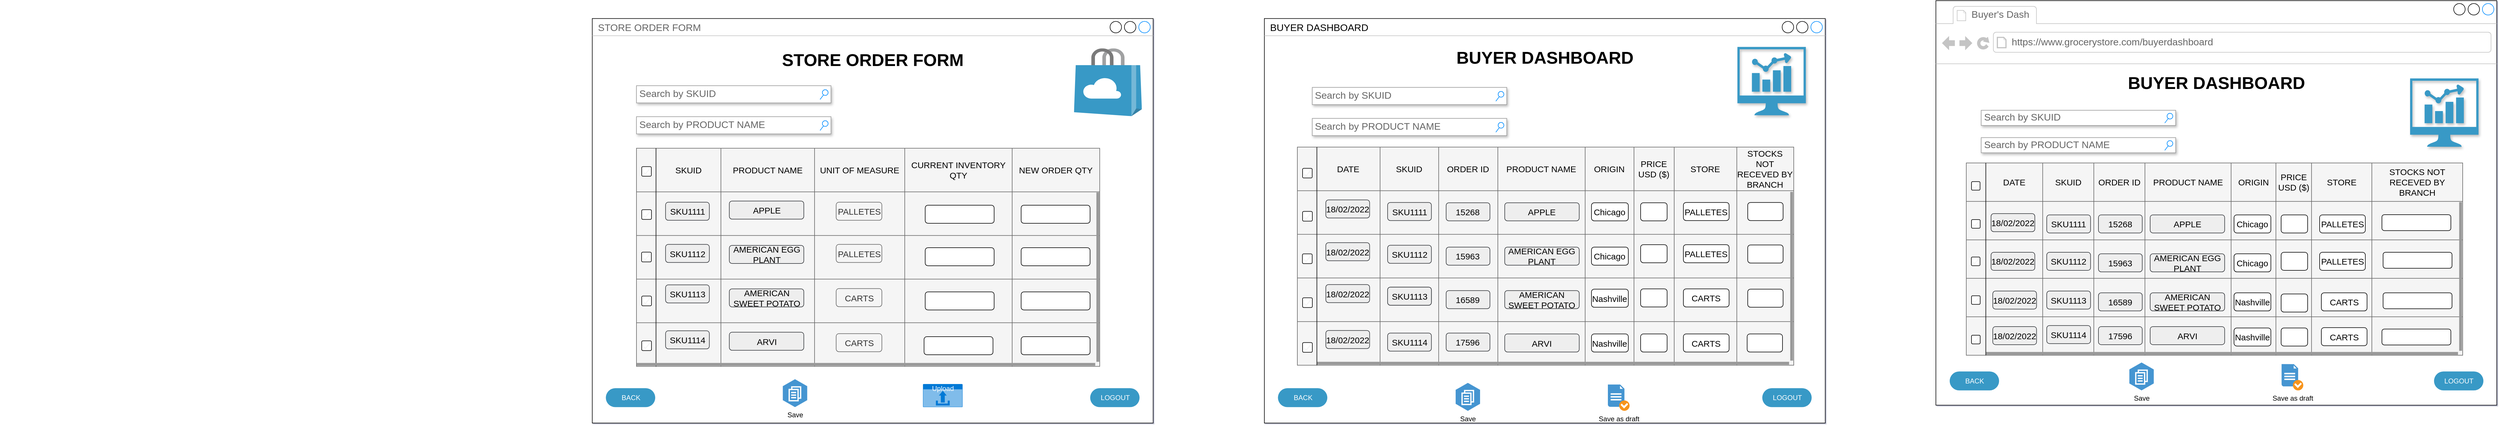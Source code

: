 <mxfile version="16.6.1" type="github">
  <diagram id="DkxhXxDabkg7D8pgcrME" name="Page-1">
    <mxGraphModel dx="4633" dy="2283" grid="0" gridSize="3.937" guides="1" tooltips="1" connect="1" arrows="1" fold="1" page="1" pageScale="1" pageWidth="1169" pageHeight="827" background="none" math="0" shadow="1">
      <root>
        <mxCell id="0" />
        <mxCell id="1" parent="0" />
        <mxCell id="hHE543pLZx1zD03s0N3J-19" value="STORE ORDER FORM" style="strokeWidth=1;shadow=0;dashed=0;align=center;html=1;shape=mxgraph.mockup.containers.window;align=left;verticalAlign=top;spacingLeft=8;strokeColor2=#008cff;strokeColor3=#c4c4c4;fontColor=#666666;mainText=;fontSize=17;labelBackgroundColor=none;" parent="1" vertex="1">
          <mxGeometry x="-2243" y="-1611.72" width="976.376" height="704.723" as="geometry" />
        </mxCell>
        <mxCell id="hHE543pLZx1zD03s0N3J-168" value="&lt;font style=&quot;font-size: 30px&quot;&gt;&lt;b&gt;STORE ORDER FORM&lt;/b&gt;&lt;/font&gt;" style="text;html=1;strokeColor=none;fillColor=none;align=center;verticalAlign=middle;whiteSpace=wrap;rounded=0;shadow=1;" parent="1" vertex="1">
          <mxGeometry x="-2219.37" y="-1554.72" width="929.13" height="30" as="geometry" />
        </mxCell>
        <mxCell id="hHE543pLZx1zD03s0N3J-271" value="" style="dashed=0;labelPosition=right;align=left;shape=mxgraph.gmdl.checkbox;strokeColor=#B0B0B0;fillColor=none;strokeWidth=2;aspect=fixed;sketch=0;" parent="1" vertex="1">
          <mxGeometry x="-2148.397" y="-1280.72" width="15.748" height="15.748" as="geometry" />
        </mxCell>
        <mxCell id="hHE543pLZx1zD03s0N3J-273" value="" style="dashed=0;labelPosition=right;align=left;shape=mxgraph.gmdl.checkbox;strokeColor=#B0B0B0;fillColor=none;strokeWidth=2;aspect=fixed;sketch=0;" parent="1" vertex="1">
          <mxGeometry x="-2148.653" y="-1131.723" width="16" height="16" as="geometry" />
        </mxCell>
        <mxCell id="hHE543pLZx1zD03s0N3J-272" value="" style="dashed=0;labelPosition=right;align=left;shape=mxgraph.gmdl.checkbox;strokeColor=#B0B0B0;fillColor=none;strokeWidth=2;aspect=fixed;sketch=0;" parent="1" vertex="1">
          <mxGeometry x="-2148.4" y="-1205.72" width="16" height="16" as="geometry" />
        </mxCell>
        <mxCell id="hHE543pLZx1zD03s0N3J-292" value="" style="group" parent="1" vertex="1" connectable="0">
          <mxGeometry x="-2166.4" y="-1494.72" width="869.36" height="495" as="geometry" />
        </mxCell>
        <mxCell id="hHE543pLZx1zD03s0N3J-157" value="Search by SKUID" style="strokeWidth=1;shadow=1;dashed=0;align=center;html=1;shape=mxgraph.mockup.forms.searchBox;strokeColor=#999999;mainText=;strokeColor2=#008cff;fontColor=#666666;fontSize=17;align=left;spacingLeft=3;" parent="hHE543pLZx1zD03s0N3J-292" vertex="1">
          <mxGeometry x="0.38" width="338.59" height="30" as="geometry" />
        </mxCell>
        <mxCell id="hHE543pLZx1zD03s0N3J-161" value="Search by PRODUCT NAME" style="strokeWidth=1;shadow=1;dashed=0;align=center;html=1;shape=mxgraph.mockup.forms.searchBox;strokeColor=#999999;mainText=;strokeColor2=#008cff;fontColor=#666666;fontSize=17;align=left;spacingLeft=3;" parent="hHE543pLZx1zD03s0N3J-292" vertex="1">
          <mxGeometry x="0.377" y="53.997" width="338.59" height="30" as="geometry" />
        </mxCell>
        <mxCell id="hHE543pLZx1zD03s0N3J-240" value="" style="shape=table;startSize=0;container=1;collapsible=0;childLayout=tableLayout;fontSize=15;fillColor=#f5f5f5;strokeColor=#666666;fontColor=#333333;rounded=0;" parent="hHE543pLZx1zD03s0N3J-292" vertex="1">
          <mxGeometry x="0.38" y="109" width="806.42" height="380" as="geometry" />
        </mxCell>
        <mxCell id="hHE543pLZx1zD03s0N3J-241" value="" style="shape=tableRow;horizontal=0;startSize=34;swimlaneHead=0;swimlaneBody=0;top=0;left=0;bottom=0;right=0;collapsible=0;dropTarget=0;fillColor=none;points=[[0,0.5],[1,0.5]];portConstraint=eastwest;fontSize=15;" parent="hHE543pLZx1zD03s0N3J-240" vertex="1">
          <mxGeometry width="806.42" height="76" as="geometry" />
        </mxCell>
        <mxCell id="hHE543pLZx1zD03s0N3J-242" value="SKUID" style="shape=partialRectangle;html=1;whiteSpace=wrap;connectable=0;overflow=hidden;fillColor=none;top=0;left=0;bottom=0;right=0;pointerEvents=1;fontSize=15;" parent="hHE543pLZx1zD03s0N3J-241" vertex="1">
          <mxGeometry x="34" width="113" height="76" as="geometry">
            <mxRectangle width="113" height="76" as="alternateBounds" />
          </mxGeometry>
        </mxCell>
        <mxCell id="hHE543pLZx1zD03s0N3J-243" value="PRODUCT NAME" style="shape=partialRectangle;html=1;whiteSpace=wrap;connectable=0;overflow=hidden;fillColor=none;top=0;left=0;bottom=0;right=0;pointerEvents=1;fontSize=15;" parent="hHE543pLZx1zD03s0N3J-241" vertex="1">
          <mxGeometry x="147" width="163" height="76" as="geometry">
            <mxRectangle width="163" height="76" as="alternateBounds" />
          </mxGeometry>
        </mxCell>
        <mxCell id="hHE543pLZx1zD03s0N3J-244" value="UNIT OF MEASURE" style="shape=partialRectangle;html=1;whiteSpace=wrap;connectable=0;overflow=hidden;fillColor=none;top=0;left=0;bottom=0;right=0;pointerEvents=1;fontSize=15;" parent="hHE543pLZx1zD03s0N3J-241" vertex="1">
          <mxGeometry x="310" width="157" height="76" as="geometry">
            <mxRectangle width="157" height="76" as="alternateBounds" />
          </mxGeometry>
        </mxCell>
        <mxCell id="hHE543pLZx1zD03s0N3J-245" value="CURRENT INVENTORY QTY" style="shape=partialRectangle;html=1;whiteSpace=wrap;connectable=0;overflow=hidden;fillColor=none;top=0;left=0;bottom=0;right=0;pointerEvents=1;fontSize=15;" parent="hHE543pLZx1zD03s0N3J-241" vertex="1">
          <mxGeometry x="467" width="187" height="76" as="geometry">
            <mxRectangle width="187" height="76" as="alternateBounds" />
          </mxGeometry>
        </mxCell>
        <mxCell id="hHE543pLZx1zD03s0N3J-246" value="NEW ORDER QTY" style="shape=partialRectangle;html=1;whiteSpace=wrap;connectable=0;overflow=hidden;fillColor=none;top=0;left=0;bottom=0;right=0;pointerEvents=1;fontSize=15;" parent="hHE543pLZx1zD03s0N3J-241" vertex="1">
          <mxGeometry x="654" width="152" height="76" as="geometry">
            <mxRectangle width="152" height="76" as="alternateBounds" />
          </mxGeometry>
        </mxCell>
        <mxCell id="hHE543pLZx1zD03s0N3J-247" value="" style="shape=tableRow;horizontal=0;startSize=34;swimlaneHead=0;swimlaneBody=0;top=0;left=0;bottom=0;right=0;collapsible=0;dropTarget=0;fillColor=none;points=[[0,0.5],[1,0.5]];portConstraint=eastwest;fontSize=15;" parent="hHE543pLZx1zD03s0N3J-240" vertex="1">
          <mxGeometry y="76" width="806.42" height="76" as="geometry" />
        </mxCell>
        <mxCell id="hHE543pLZx1zD03s0N3J-248" value="" style="shape=partialRectangle;html=1;whiteSpace=wrap;connectable=0;overflow=hidden;fillColor=none;top=0;left=0;bottom=0;right=0;pointerEvents=1;fontSize=15;" parent="hHE543pLZx1zD03s0N3J-247" vertex="1">
          <mxGeometry x="34" width="113" height="76" as="geometry">
            <mxRectangle width="113" height="76" as="alternateBounds" />
          </mxGeometry>
        </mxCell>
        <mxCell id="hHE543pLZx1zD03s0N3J-249" value="&lt;span style=&quot;color: rgba(0 , 0 , 0 , 0) ; font-family: monospace ; font-size: 0px&quot;&gt;%3CmxGraphModel%3E%3Croot%3E%3CmxCell%20id%3D%220%22%2F%3E%3CmxCell%20id%3D%221%22%20parent%3D%220%22%2F%3E%3CmxCell%20id%3D%222%22%20value%3D%2215268%22%20style%3D%22rounded%3D1%3BwhiteSpace%3Dwrap%3Bhtml%3D1%3Bshadow%3D0%3Bsketch%3D0%3BfontSize%3D15%3BfillColor%3D%23eeeeee%3BstrokeColor%3D%2336393d%3B%22%20vertex%3D%221%22%20parent%3D%221%22%3E%3CmxGeometry%20x%3D%221429.44%22%20y%3D%22138.997%22%20width%3D%2276.24%22%20height%3D%2231.5%22%20as%3D%22geometry%22%2F%3E%3C%2FmxCell%3E%3C%2Froot%3E%3C%2FmxGraphModel%3E&lt;/span&gt;&lt;span style=&quot;color: rgba(0 , 0 , 0 , 0) ; font-family: monospace ; font-size: 0px&quot;&gt;%3CmxGraphModel%3E%3Croot%3E%3CmxCell%20id%3D%220%22%2F%3E%3CmxCell%20id%3D%221%22%20parent%3D%220%22%2F%3E%3CmxCell%20id%3D%222%22%20value%3D%2215268%22%20style%3D%22rounded%3D1%3BwhiteSpace%3Dwrap%3Bhtml%3D1%3Bshadow%3D0%3Bsketch%3D0%3BfontSize%3D15%3BfillColor%3D%23eeeeee%3BstrokeColor%3D%2336393d%3B%22%20vertex%3D%221%22%20parent%3D%221%22%3E%3CmxGeometry%20x%3D%221429.44%22%20y%3D%22138.997%22%20width%3D%2276.24%22%20height%3D%2231.5%22%20as%3D%22geometry%22%2F%3E%3C%2FmxCell%3E%3C%2Froot%3E%3C%2FmxGraphModel%3E&lt;/span&gt;" style="shape=partialRectangle;html=1;whiteSpace=wrap;connectable=0;overflow=hidden;fillColor=none;top=0;left=0;bottom=0;right=0;pointerEvents=1;fontSize=15;" parent="hHE543pLZx1zD03s0N3J-247" vertex="1">
          <mxGeometry x="147" width="163" height="76" as="geometry">
            <mxRectangle width="163" height="76" as="alternateBounds" />
          </mxGeometry>
        </mxCell>
        <mxCell id="hHE543pLZx1zD03s0N3J-250" value="" style="shape=partialRectangle;html=1;whiteSpace=wrap;connectable=0;overflow=hidden;fillColor=none;top=0;left=0;bottom=0;right=0;pointerEvents=1;fontSize=15;" parent="hHE543pLZx1zD03s0N3J-247" vertex="1">
          <mxGeometry x="310" width="157" height="76" as="geometry">
            <mxRectangle width="157" height="76" as="alternateBounds" />
          </mxGeometry>
        </mxCell>
        <mxCell id="hHE543pLZx1zD03s0N3J-251" value="" style="shape=partialRectangle;html=1;whiteSpace=wrap;connectable=0;overflow=hidden;fillColor=none;top=0;left=0;bottom=0;right=0;pointerEvents=1;fontSize=15;" parent="hHE543pLZx1zD03s0N3J-247" vertex="1">
          <mxGeometry x="467" width="187" height="76" as="geometry">
            <mxRectangle width="187" height="76" as="alternateBounds" />
          </mxGeometry>
        </mxCell>
        <mxCell id="hHE543pLZx1zD03s0N3J-252" value="" style="shape=partialRectangle;html=1;whiteSpace=wrap;connectable=0;overflow=hidden;fillColor=none;top=0;left=0;bottom=0;right=0;pointerEvents=1;fontSize=15;" parent="hHE543pLZx1zD03s0N3J-247" vertex="1">
          <mxGeometry x="654" width="152" height="76" as="geometry">
            <mxRectangle width="152" height="76" as="alternateBounds" />
          </mxGeometry>
        </mxCell>
        <mxCell id="hHE543pLZx1zD03s0N3J-253" value="" style="shape=tableRow;horizontal=0;startSize=34;swimlaneHead=0;swimlaneBody=0;top=0;left=0;bottom=0;right=0;collapsible=0;dropTarget=0;fillColor=none;points=[[0,0.5],[1,0.5]];portConstraint=eastwest;fontSize=15;" parent="hHE543pLZx1zD03s0N3J-240" vertex="1">
          <mxGeometry y="152" width="806.42" height="76" as="geometry" />
        </mxCell>
        <mxCell id="hHE543pLZx1zD03s0N3J-254" value="" style="shape=partialRectangle;html=1;whiteSpace=wrap;connectable=0;overflow=hidden;fillColor=none;top=0;left=0;bottom=0;right=0;pointerEvents=1;fontSize=15;" parent="hHE543pLZx1zD03s0N3J-253" vertex="1">
          <mxGeometry x="34" width="113" height="76" as="geometry">
            <mxRectangle width="113" height="76" as="alternateBounds" />
          </mxGeometry>
        </mxCell>
        <mxCell id="hHE543pLZx1zD03s0N3J-255" value="" style="shape=partialRectangle;html=1;whiteSpace=wrap;connectable=0;overflow=hidden;fillColor=none;top=0;left=0;bottom=0;right=0;pointerEvents=1;fontSize=15;" parent="hHE543pLZx1zD03s0N3J-253" vertex="1">
          <mxGeometry x="147" width="163" height="76" as="geometry">
            <mxRectangle width="163" height="76" as="alternateBounds" />
          </mxGeometry>
        </mxCell>
        <mxCell id="hHE543pLZx1zD03s0N3J-256" value="" style="shape=partialRectangle;html=1;whiteSpace=wrap;connectable=0;overflow=hidden;fillColor=none;top=0;left=0;bottom=0;right=0;pointerEvents=1;fontSize=15;" parent="hHE543pLZx1zD03s0N3J-253" vertex="1">
          <mxGeometry x="310" width="157" height="76" as="geometry">
            <mxRectangle width="157" height="76" as="alternateBounds" />
          </mxGeometry>
        </mxCell>
        <mxCell id="hHE543pLZx1zD03s0N3J-257" value="" style="shape=partialRectangle;html=1;whiteSpace=wrap;connectable=0;overflow=hidden;fillColor=none;top=0;left=0;bottom=0;right=0;pointerEvents=1;fontSize=15;" parent="hHE543pLZx1zD03s0N3J-253" vertex="1">
          <mxGeometry x="467" width="187" height="76" as="geometry">
            <mxRectangle width="187" height="76" as="alternateBounds" />
          </mxGeometry>
        </mxCell>
        <mxCell id="hHE543pLZx1zD03s0N3J-258" value="" style="shape=partialRectangle;html=1;whiteSpace=wrap;connectable=0;overflow=hidden;fillColor=none;top=0;left=0;bottom=0;right=0;pointerEvents=1;fontSize=15;" parent="hHE543pLZx1zD03s0N3J-253" vertex="1">
          <mxGeometry x="654" width="152" height="76" as="geometry">
            <mxRectangle width="152" height="76" as="alternateBounds" />
          </mxGeometry>
        </mxCell>
        <mxCell id="hHE543pLZx1zD03s0N3J-259" value="" style="shape=tableRow;horizontal=0;startSize=34;swimlaneHead=0;swimlaneBody=0;top=0;left=0;bottom=0;right=0;collapsible=0;dropTarget=0;fillColor=none;points=[[0,0.5],[1,0.5]];portConstraint=eastwest;fontSize=15;" parent="hHE543pLZx1zD03s0N3J-240" vertex="1">
          <mxGeometry y="228" width="806.42" height="76" as="geometry" />
        </mxCell>
        <mxCell id="hHE543pLZx1zD03s0N3J-260" value="" style="shape=partialRectangle;html=1;whiteSpace=wrap;connectable=0;overflow=hidden;fillColor=none;top=0;left=0;bottom=0;right=0;pointerEvents=1;fontSize=15;" parent="hHE543pLZx1zD03s0N3J-259" vertex="1">
          <mxGeometry x="34" width="113" height="76" as="geometry">
            <mxRectangle width="113" height="76" as="alternateBounds" />
          </mxGeometry>
        </mxCell>
        <mxCell id="hHE543pLZx1zD03s0N3J-261" value="" style="shape=partialRectangle;html=1;whiteSpace=wrap;connectable=0;overflow=hidden;fillColor=none;top=0;left=0;bottom=0;right=0;pointerEvents=1;fontSize=15;" parent="hHE543pLZx1zD03s0N3J-259" vertex="1">
          <mxGeometry x="147" width="163" height="76" as="geometry">
            <mxRectangle width="163" height="76" as="alternateBounds" />
          </mxGeometry>
        </mxCell>
        <mxCell id="hHE543pLZx1zD03s0N3J-262" value="" style="shape=partialRectangle;html=1;whiteSpace=wrap;connectable=0;overflow=hidden;fillColor=none;top=0;left=0;bottom=0;right=0;pointerEvents=1;fontSize=15;" parent="hHE543pLZx1zD03s0N3J-259" vertex="1">
          <mxGeometry x="310" width="157" height="76" as="geometry">
            <mxRectangle width="157" height="76" as="alternateBounds" />
          </mxGeometry>
        </mxCell>
        <mxCell id="hHE543pLZx1zD03s0N3J-263" value="" style="shape=partialRectangle;html=1;whiteSpace=wrap;connectable=0;overflow=hidden;fillColor=none;top=0;left=0;bottom=0;right=0;pointerEvents=1;fontSize=15;" parent="hHE543pLZx1zD03s0N3J-259" vertex="1">
          <mxGeometry x="467" width="187" height="76" as="geometry">
            <mxRectangle width="187" height="76" as="alternateBounds" />
          </mxGeometry>
        </mxCell>
        <mxCell id="hHE543pLZx1zD03s0N3J-264" value="" style="shape=partialRectangle;html=1;whiteSpace=wrap;connectable=0;overflow=hidden;fillColor=none;top=0;left=0;bottom=0;right=0;pointerEvents=1;fontSize=15;" parent="hHE543pLZx1zD03s0N3J-259" vertex="1">
          <mxGeometry x="654" width="152" height="76" as="geometry">
            <mxRectangle width="152" height="76" as="alternateBounds" />
          </mxGeometry>
        </mxCell>
        <mxCell id="hHE543pLZx1zD03s0N3J-265" value="" style="shape=tableRow;horizontal=0;startSize=34;swimlaneHead=0;swimlaneBody=0;top=0;left=0;bottom=0;right=0;collapsible=0;dropTarget=0;fillColor=none;points=[[0,0.5],[1,0.5]];portConstraint=eastwest;fontSize=15;" parent="hHE543pLZx1zD03s0N3J-240" vertex="1">
          <mxGeometry y="304" width="806.42" height="76" as="geometry" />
        </mxCell>
        <mxCell id="hHE543pLZx1zD03s0N3J-266" value="" style="shape=partialRectangle;html=1;whiteSpace=wrap;connectable=0;overflow=hidden;fillColor=none;top=0;left=0;bottom=0;right=0;pointerEvents=1;fontSize=15;" parent="hHE543pLZx1zD03s0N3J-265" vertex="1">
          <mxGeometry x="34" width="113" height="76" as="geometry">
            <mxRectangle width="113" height="76" as="alternateBounds" />
          </mxGeometry>
        </mxCell>
        <mxCell id="hHE543pLZx1zD03s0N3J-267" value="" style="shape=partialRectangle;html=1;whiteSpace=wrap;connectable=0;overflow=hidden;fillColor=none;top=0;left=0;bottom=0;right=0;pointerEvents=1;fontSize=15;" parent="hHE543pLZx1zD03s0N3J-265" vertex="1">
          <mxGeometry x="147" width="163" height="76" as="geometry">
            <mxRectangle width="163" height="76" as="alternateBounds" />
          </mxGeometry>
        </mxCell>
        <mxCell id="hHE543pLZx1zD03s0N3J-268" value="" style="shape=partialRectangle;html=1;whiteSpace=wrap;connectable=0;overflow=hidden;fillColor=none;top=0;left=0;bottom=0;right=0;pointerEvents=1;fontSize=15;" parent="hHE543pLZx1zD03s0N3J-265" vertex="1">
          <mxGeometry x="310" width="157" height="76" as="geometry">
            <mxRectangle width="157" height="76" as="alternateBounds" />
          </mxGeometry>
        </mxCell>
        <mxCell id="hHE543pLZx1zD03s0N3J-269" value="" style="shape=partialRectangle;html=1;whiteSpace=wrap;connectable=0;overflow=hidden;fillColor=none;top=0;left=0;bottom=0;right=0;pointerEvents=1;fontSize=15;" parent="hHE543pLZx1zD03s0N3J-265" vertex="1">
          <mxGeometry x="467" width="187" height="76" as="geometry">
            <mxRectangle width="187" height="76" as="alternateBounds" />
          </mxGeometry>
        </mxCell>
        <mxCell id="hHE543pLZx1zD03s0N3J-270" value="" style="shape=partialRectangle;html=1;whiteSpace=wrap;connectable=0;overflow=hidden;fillColor=none;top=0;left=0;bottom=0;right=0;pointerEvents=1;fontSize=15;" parent="hHE543pLZx1zD03s0N3J-265" vertex="1">
          <mxGeometry x="654" width="152" height="76" as="geometry">
            <mxRectangle width="152" height="76" as="alternateBounds" />
          </mxGeometry>
        </mxCell>
        <mxCell id="hHE543pLZx1zD03s0N3J-167" value="" style="dashed=0;labelPosition=right;align=left;shape=mxgraph.gmdl.checkbox;strokeWidth=2;aspect=fixed;sketch=0;" parent="hHE543pLZx1zD03s0N3J-292" vertex="1">
          <mxGeometry x="10.004" y="445.004" width="16" height="16" as="geometry" />
        </mxCell>
        <mxCell id="hHE543pLZx1zD03s0N3J-274" value="" style="dashed=0;labelPosition=right;align=left;shape=mxgraph.gmdl.checkbox;strokeWidth=2;aspect=fixed;sketch=0;" parent="hHE543pLZx1zD03s0N3J-292" vertex="1">
          <mxGeometry x="10.007" y="366.997" width="16" height="16" as="geometry" />
        </mxCell>
        <mxCell id="hHE543pLZx1zD03s0N3J-277" value="" style="rounded=1;whiteSpace=wrap;html=1;shadow=0;sketch=0;fontSize=15;" parent="hHE543pLZx1zD03s0N3J-292" vertex="1">
          <mxGeometry x="503" y="208.25" width="120" height="31.496" as="geometry" />
        </mxCell>
        <mxCell id="hHE543pLZx1zD03s0N3J-278" value="" style="rounded=1;whiteSpace=wrap;html=1;shadow=0;sketch=0;fontSize=15;" parent="hHE543pLZx1zD03s0N3J-292" vertex="1">
          <mxGeometry x="503" y="282.25" width="120" height="31.496" as="geometry" />
        </mxCell>
        <mxCell id="hHE543pLZx1zD03s0N3J-279" value="" style="rounded=1;whiteSpace=wrap;html=1;shadow=0;sketch=0;fontSize=15;" parent="hHE543pLZx1zD03s0N3J-292" vertex="1">
          <mxGeometry x="503" y="359.25" width="120" height="31.496" as="geometry" />
        </mxCell>
        <mxCell id="hHE543pLZx1zD03s0N3J-280" value="" style="rounded=1;whiteSpace=wrap;html=1;shadow=0;sketch=0;fontSize=15;" parent="hHE543pLZx1zD03s0N3J-292" vertex="1">
          <mxGeometry x="501" y="437.26" width="120" height="31.496" as="geometry" />
        </mxCell>
        <mxCell id="hHE543pLZx1zD03s0N3J-281" value="" style="rounded=1;whiteSpace=wrap;html=1;shadow=0;sketch=0;fontSize=15;" parent="hHE543pLZx1zD03s0N3J-292" vertex="1">
          <mxGeometry x="670" y="437.26" width="120" height="31.496" as="geometry" />
        </mxCell>
        <mxCell id="hHE543pLZx1zD03s0N3J-282" value="" style="rounded=1;whiteSpace=wrap;html=1;shadow=0;sketch=0;fontSize=15;" parent="hHE543pLZx1zD03s0N3J-292" vertex="1">
          <mxGeometry x="670" y="359.25" width="120" height="31.496" as="geometry" />
        </mxCell>
        <mxCell id="hHE543pLZx1zD03s0N3J-283" value="" style="rounded=1;whiteSpace=wrap;html=1;shadow=0;sketch=0;fontSize=15;" parent="hHE543pLZx1zD03s0N3J-292" vertex="1">
          <mxGeometry x="670" y="282.25" width="120" height="31.496" as="geometry" />
        </mxCell>
        <mxCell id="hHE543pLZx1zD03s0N3J-284" value="" style="rounded=1;whiteSpace=wrap;html=1;shadow=0;sketch=0;fontSize=15;" parent="hHE543pLZx1zD03s0N3J-292" vertex="1">
          <mxGeometry x="670" y="208.25" width="120" height="31.496" as="geometry" />
        </mxCell>
        <mxCell id="hHE543pLZx1zD03s0N3J-285" value="" style="strokeWidth=1;html=1;shadow=0;dashed=0;shape=mxgraph.android.scrollbars2;fillColor=#999999;strokeColor=none;rounded=0;sketch=0;fontSize=15;" parent="hHE543pLZx1zD03s0N3J-292" vertex="1">
          <mxGeometry x="1" y="186" width="805" height="302" as="geometry" />
        </mxCell>
        <mxCell id="hHE543pLZx1zD03s0N3J-288" value="" style="dashed=0;labelPosition=right;align=left;shape=mxgraph.gmdl.checkbox;strokeWidth=2;aspect=fixed;sketch=0;" parent="hHE543pLZx1zD03s0N3J-292" vertex="1">
          <mxGeometry x="10.003" y="141.5" width="15.748" height="15.748" as="geometry" />
        </mxCell>
        <mxCell id="hHE543pLZx1zD03s0N3J-289" value="" style="dashed=0;labelPosition=right;align=left;shape=mxgraph.gmdl.checkbox;strokeWidth=2;aspect=fixed;sketch=0;" parent="hHE543pLZx1zD03s0N3J-292" vertex="1">
          <mxGeometry x="10" y="216.5" width="16" height="16" as="geometry" />
        </mxCell>
        <mxCell id="hHE543pLZx1zD03s0N3J-290" value="" style="dashed=0;labelPosition=right;align=left;shape=mxgraph.gmdl.checkbox;strokeWidth=2;aspect=fixed;sketch=0;" parent="hHE543pLZx1zD03s0N3J-292" vertex="1">
          <mxGeometry x="9.747" y="290.497" width="16" height="16" as="geometry" />
        </mxCell>
        <mxCell id="hHE543pLZx1zD03s0N3J-295" value="" style="sketch=0;html=1;points=[];align=center;image;fontSize=12;image=img/lib/mscae/Store_Marketplace.svg;rounded=0;shadow=0;fontColor=#0057D8;fillColor=#B3B3B3;gradientColor=none;imageBackground=default;imageBorder=none;" parent="hHE543pLZx1zD03s0N3J-292" vertex="1">
          <mxGeometry x="762" y="-65" width="118.14" height="118.11" as="geometry" />
        </mxCell>
        <mxCell id="RJvmdRNW2iBQr6ffG7EL-109" value="&lt;span&gt;CARTS&lt;/span&gt;" style="rounded=1;whiteSpace=wrap;html=1;shadow=0;sketch=0;fontSize=15;fillColor=#f5f5f5;fontColor=#333333;strokeColor=#666666;" parent="hHE543pLZx1zD03s0N3J-292" vertex="1">
          <mxGeometry x="347.997" y="432.018" width="79.56" height="31.496" as="geometry" />
        </mxCell>
        <mxCell id="RJvmdRNW2iBQr6ffG7EL-110" value="&lt;span&gt;PALLETES&lt;/span&gt;" style="rounded=1;whiteSpace=wrap;html=1;shadow=0;sketch=0;fontSize=15;fillColor=#f5f5f5;fontColor=#333333;strokeColor=#666666;" parent="hHE543pLZx1zD03s0N3J-292" vertex="1">
          <mxGeometry x="347.997" y="203.004" width="79.56" height="31.496" as="geometry" />
        </mxCell>
        <mxCell id="RJvmdRNW2iBQr6ffG7EL-111" value="&lt;span&gt;PALLETES&lt;/span&gt;" style="rounded=1;whiteSpace=wrap;html=1;shadow=0;sketch=0;fontSize=15;fillColor=#f5f5f5;fontColor=#333333;strokeColor=#666666;" parent="hHE543pLZx1zD03s0N3J-292" vertex="1">
          <mxGeometry x="347.997" y="276.505" width="79.56" height="31.496" as="geometry" />
        </mxCell>
        <mxCell id="RJvmdRNW2iBQr6ffG7EL-112" value="&lt;span&gt;CARTS&lt;/span&gt;" style="rounded=1;whiteSpace=wrap;html=1;shadow=0;sketch=0;fontSize=15;fillColor=#f5f5f5;fontColor=#333333;strokeColor=#666666;" parent="hHE543pLZx1zD03s0N3J-292" vertex="1">
          <mxGeometry x="347.997" y="353.506" width="79.56" height="31.496" as="geometry" />
        </mxCell>
        <mxCell id="RJvmdRNW2iBQr6ffG7EL-113" value="" style="shape=partialRectangle;html=1;whiteSpace=wrap;connectable=0;overflow=hidden;fillColor=none;top=0;left=0;bottom=0;right=0;pointerEvents=1;fontSize=15;" parent="hHE543pLZx1zD03s0N3J-292" vertex="1">
          <mxGeometry x="-1107.003" y="412.997" width="154" height="76" as="geometry">
            <mxRectangle width="154" height="76" as="alternateBounds" />
          </mxGeometry>
        </mxCell>
        <mxCell id="RJvmdRNW2iBQr6ffG7EL-114" value="SKU1111" style="rounded=1;whiteSpace=wrap;html=1;shadow=0;sketch=0;fontSize=15;fillColor=#eeeeee;strokeColor=#36393d;" parent="hHE543pLZx1zD03s0N3J-292" vertex="1">
          <mxGeometry x="50.997" y="203.004" width="76.24" height="31.5" as="geometry" />
        </mxCell>
        <mxCell id="RJvmdRNW2iBQr6ffG7EL-115" value="SKU1112" style="rounded=1;whiteSpace=wrap;html=1;shadow=0;sketch=0;fontSize=15;fillColor=#eeeeee;strokeColor=#36393d;" parent="hHE543pLZx1zD03s0N3J-292" vertex="1">
          <mxGeometry x="50.997" y="276.504" width="76.24" height="31.5" as="geometry" />
        </mxCell>
        <mxCell id="RJvmdRNW2iBQr6ffG7EL-116" value="SKU1114" style="rounded=1;whiteSpace=wrap;html=1;shadow=0;sketch=0;fontSize=15;fillColor=#eeeeee;strokeColor=#36393d;" parent="hHE543pLZx1zD03s0N3J-292" vertex="1">
          <mxGeometry x="50.997" y="427.004" width="76.24" height="31.5" as="geometry" />
        </mxCell>
        <mxCell id="RJvmdRNW2iBQr6ffG7EL-117" value="SKU1113" style="rounded=1;whiteSpace=wrap;html=1;shadow=0;sketch=0;fontSize=15;fillColor=#eeeeee;strokeColor=#36393d;" parent="hHE543pLZx1zD03s0N3J-292" vertex="1">
          <mxGeometry x="50.997" y="347.004" width="76.24" height="31.5" as="geometry" />
        </mxCell>
        <mxCell id="RJvmdRNW2iBQr6ffG7EL-104" value="" style="group" parent="hHE543pLZx1zD03s0N3J-292" connectable="0" vertex="1">
          <mxGeometry x="161.997" y="200.994" width="129.68" height="260.01" as="geometry" />
        </mxCell>
        <mxCell id="RJvmdRNW2iBQr6ffG7EL-105" value="APPLE" style="rounded=1;whiteSpace=wrap;html=1;shadow=0;sketch=0;fontSize=15;fillColor=#eeeeee;strokeColor=#36393d;" parent="RJvmdRNW2iBQr6ffG7EL-104" vertex="1">
          <mxGeometry width="129.68" height="31.5" as="geometry" />
        </mxCell>
        <mxCell id="RJvmdRNW2iBQr6ffG7EL-106" value="AMERICAN EGG PLANT" style="rounded=1;whiteSpace=wrap;html=1;shadow=0;sketch=0;fontSize=15;fillColor=#eeeeee;strokeColor=#36393d;" parent="RJvmdRNW2iBQr6ffG7EL-104" vertex="1">
          <mxGeometry y="77.25" width="129.68" height="31.5" as="geometry" />
        </mxCell>
        <mxCell id="RJvmdRNW2iBQr6ffG7EL-107" value="AMERICAN SWEET POTATO" style="rounded=1;whiteSpace=wrap;html=1;shadow=0;sketch=0;fontSize=15;fillColor=#eeeeee;strokeColor=#36393d;" parent="RJvmdRNW2iBQr6ffG7EL-104" vertex="1">
          <mxGeometry y="153" width="129.68" height="31.5" as="geometry" />
        </mxCell>
        <mxCell id="RJvmdRNW2iBQr6ffG7EL-108" value="ARVI" style="rounded=1;whiteSpace=wrap;html=1;shadow=0;sketch=0;fontSize=15;fillColor=#eeeeee;strokeColor=#36393d;" parent="RJvmdRNW2iBQr6ffG7EL-104" vertex="1">
          <mxGeometry y="228.51" width="129.68" height="31.5" as="geometry" />
        </mxCell>
        <mxCell id="hHE543pLZx1zD03s0N3J-293" value="BACK" style="rounded=1;fillColor=#3899c6;strokeColor=none;html=1;fontColor=#ffffff;align=center;verticalAlign=middle;fontStyle=0;fontSize=12;sketch=0;shadow=0;arcSize=50;" parent="1" vertex="1">
          <mxGeometry x="-2219.37" y="-967.72" width="86" height="33" as="geometry" />
        </mxCell>
        <mxCell id="hHE543pLZx1zD03s0N3J-294" value="LOGOUT" style="rounded=1;fillColor=#3899c6;strokeColor=none;html=1;fontColor=#ffffff;align=center;verticalAlign=middle;fontStyle=0;fontSize=12;sketch=0;shadow=0;arcSize=50;" parent="1" vertex="1">
          <mxGeometry x="-1376.24" y="-967.72" width="86" height="33" as="geometry" />
        </mxCell>
        <mxCell id="hHE543pLZx1zD03s0N3J-296" value="BUYER DASHBOARD" style="strokeWidth=1;shadow=0;dashed=0;align=center;html=1;shape=mxgraph.mockup.containers.window;align=left;verticalAlign=top;spacingLeft=8;strokeColor2=#008cff;strokeColor3=#c4c4c4;mainText=;fontSize=17;labelBackgroundColor=none;rounded=0;sketch=0;" parent="1" vertex="1">
          <mxGeometry x="-1073" y="-1611.72" width="976.376" height="704.723" as="geometry" />
        </mxCell>
        <mxCell id="hHE543pLZx1zD03s0N3J-297" value="&lt;font style=&quot;font-size: 30px&quot;&gt;&lt;b&gt;BUYER DASHBOARD&lt;/b&gt;&lt;/font&gt;" style="text;html=1;strokeColor=none;fillColor=none;align=center;verticalAlign=middle;whiteSpace=wrap;rounded=0;shadow=1;" parent="1" vertex="1">
          <mxGeometry x="-1049.373" y="-1558.723" width="929.13" height="30" as="geometry" />
        </mxCell>
        <mxCell id="hHE543pLZx1zD03s0N3J-347" value="" style="sketch=0;pointerEvents=1;shadow=1;dashed=0;html=1;strokeColor=#3899c6;fillColor=#3899c6;labelPosition=center;verticalLabelPosition=bottom;verticalAlign=top;align=center;outlineConnect=0;shape=mxgraph.vvd.nsx_dashboard;rounded=0;fontSize=15;" parent="1" vertex="1">
          <mxGeometry x="-249" y="-1561.72" width="118.11" height="118.11" as="geometry" />
        </mxCell>
        <mxCell id="hHE543pLZx1zD03s0N3J-409" value="" style="group" parent="1" vertex="1" connectable="0">
          <mxGeometry x="-1015.56" y="-1491.723" width="870.56" height="490.003" as="geometry" />
        </mxCell>
        <mxCell id="hHE543pLZx1zD03s0N3J-299" value="Search by SKUID" style="strokeWidth=1;shadow=1;dashed=0;align=center;html=1;shape=mxgraph.mockup.forms.searchBox;strokeColor=#999999;mainText=;strokeColor2=#008cff;fontColor=#666666;fontSize=17;align=left;spacingLeft=3;" parent="hHE543pLZx1zD03s0N3J-409" vertex="1">
          <mxGeometry x="25.937" width="338.59" height="30" as="geometry" />
        </mxCell>
        <mxCell id="hHE543pLZx1zD03s0N3J-300" value="Search by PRODUCT NAME" style="strokeWidth=1;shadow=1;dashed=0;align=center;html=1;shape=mxgraph.mockup.forms.searchBox;strokeColor=#999999;mainText=;strokeColor2=#008cff;fontColor=#666666;fontSize=17;align=left;spacingLeft=3;" parent="hHE543pLZx1zD03s0N3J-409" vertex="1">
          <mxGeometry x="25.934" y="53.997" width="338.59" height="30" as="geometry" />
        </mxCell>
        <mxCell id="hHE543pLZx1zD03s0N3J-301" value="" style="shape=table;startSize=0;container=1;collapsible=0;childLayout=tableLayout;fontSize=15;fillColor=#f5f5f5;strokeColor=#666666;fontColor=#333333;rounded=0;" parent="hHE543pLZx1zD03s0N3J-409" vertex="1">
          <mxGeometry y="104.003" width="864.12" height="380" as="geometry" />
        </mxCell>
        <mxCell id="hHE543pLZx1zD03s0N3J-302" value="" style="shape=tableRow;horizontal=0;startSize=34;swimlaneHead=0;swimlaneBody=0;top=0;left=0;bottom=0;right=0;collapsible=0;dropTarget=0;fillColor=none;points=[[0,0.5],[1,0.5]];portConstraint=eastwest;fontSize=15;" parent="hHE543pLZx1zD03s0N3J-301" vertex="1">
          <mxGeometry width="864.12" height="76" as="geometry" />
        </mxCell>
        <mxCell id="hHE543pLZx1zD03s0N3J-365" value="DATE" style="shape=partialRectangle;html=1;whiteSpace=wrap;connectable=0;overflow=hidden;fillColor=none;top=0;left=0;bottom=0;right=0;pointerEvents=1;fontSize=15;" parent="hHE543pLZx1zD03s0N3J-302" vertex="1">
          <mxGeometry x="34" width="110" height="76" as="geometry">
            <mxRectangle width="110" height="76" as="alternateBounds" />
          </mxGeometry>
        </mxCell>
        <mxCell id="hHE543pLZx1zD03s0N3J-303" value="SKUID" style="shape=partialRectangle;html=1;whiteSpace=wrap;connectable=0;overflow=hidden;fillColor=none;top=0;left=0;bottom=0;right=0;pointerEvents=1;fontSize=15;" parent="hHE543pLZx1zD03s0N3J-302" vertex="1">
          <mxGeometry x="144" width="102" height="76" as="geometry">
            <mxRectangle width="102" height="76" as="alternateBounds" />
          </mxGeometry>
        </mxCell>
        <mxCell id="hHE543pLZx1zD03s0N3J-375" value="ORDER ID" style="shape=partialRectangle;html=1;whiteSpace=wrap;connectable=0;overflow=hidden;fillColor=none;top=0;left=0;bottom=0;right=0;pointerEvents=1;fontSize=15;" parent="hHE543pLZx1zD03s0N3J-302" vertex="1">
          <mxGeometry x="246" width="103" height="76" as="geometry">
            <mxRectangle width="103" height="76" as="alternateBounds" />
          </mxGeometry>
        </mxCell>
        <mxCell id="hHE543pLZx1zD03s0N3J-304" value="PRODUCT NAME" style="shape=partialRectangle;html=1;whiteSpace=wrap;connectable=0;overflow=hidden;fillColor=none;top=0;left=0;bottom=0;right=0;pointerEvents=1;fontSize=15;" parent="hHE543pLZx1zD03s0N3J-302" vertex="1">
          <mxGeometry x="349" width="152" height="76" as="geometry">
            <mxRectangle width="152" height="76" as="alternateBounds" />
          </mxGeometry>
        </mxCell>
        <mxCell id="hHE543pLZx1zD03s0N3J-385" value="ORIGIN" style="shape=partialRectangle;html=1;whiteSpace=wrap;connectable=0;overflow=hidden;fillColor=none;top=0;left=0;bottom=0;right=0;pointerEvents=1;fontSize=15;" parent="hHE543pLZx1zD03s0N3J-302" vertex="1">
          <mxGeometry x="501" width="85" height="76" as="geometry">
            <mxRectangle width="85" height="76" as="alternateBounds" />
          </mxGeometry>
        </mxCell>
        <mxCell id="hHE543pLZx1zD03s0N3J-390" value="PRICE&lt;br&gt;USD ($)" style="shape=partialRectangle;html=1;whiteSpace=wrap;connectable=0;overflow=hidden;fillColor=none;top=0;left=0;bottom=0;right=0;pointerEvents=1;fontSize=15;" parent="hHE543pLZx1zD03s0N3J-302" vertex="1">
          <mxGeometry x="586" width="70" height="76" as="geometry">
            <mxRectangle width="70" height="76" as="alternateBounds" />
          </mxGeometry>
        </mxCell>
        <mxCell id="hHE543pLZx1zD03s0N3J-305" value="STORE" style="shape=partialRectangle;html=1;whiteSpace=wrap;connectable=0;overflow=hidden;fillColor=none;top=0;left=0;bottom=0;right=0;pointerEvents=1;fontSize=15;" parent="hHE543pLZx1zD03s0N3J-302" vertex="1">
          <mxGeometry x="656" width="109" height="76" as="geometry">
            <mxRectangle width="109" height="76" as="alternateBounds" />
          </mxGeometry>
        </mxCell>
        <mxCell id="hHE543pLZx1zD03s0N3J-404" value="STOCKS NOT RECEVED BY BRANCH" style="shape=partialRectangle;html=1;whiteSpace=wrap;connectable=0;overflow=hidden;fillColor=none;top=0;left=0;bottom=0;right=0;pointerEvents=1;fontSize=15;" parent="hHE543pLZx1zD03s0N3J-302" vertex="1">
          <mxGeometry x="765" width="99" height="76" as="geometry">
            <mxRectangle width="99" height="76" as="alternateBounds" />
          </mxGeometry>
        </mxCell>
        <mxCell id="hHE543pLZx1zD03s0N3J-308" value="" style="shape=tableRow;horizontal=0;startSize=34;swimlaneHead=0;swimlaneBody=0;top=0;left=0;bottom=0;right=0;collapsible=0;dropTarget=0;fillColor=none;points=[[0,0.5],[1,0.5]];portConstraint=eastwest;fontSize=15;" parent="hHE543pLZx1zD03s0N3J-301" vertex="1">
          <mxGeometry y="76" width="864.12" height="76" as="geometry" />
        </mxCell>
        <mxCell id="hHE543pLZx1zD03s0N3J-366" value="" style="shape=partialRectangle;html=1;whiteSpace=wrap;connectable=0;overflow=hidden;fillColor=none;top=0;left=0;bottom=0;right=0;pointerEvents=1;fontSize=15;" parent="hHE543pLZx1zD03s0N3J-308" vertex="1">
          <mxGeometry x="34" width="110" height="76" as="geometry">
            <mxRectangle width="110" height="76" as="alternateBounds" />
          </mxGeometry>
        </mxCell>
        <mxCell id="hHE543pLZx1zD03s0N3J-309" value="" style="shape=partialRectangle;html=1;whiteSpace=wrap;connectable=0;overflow=hidden;fillColor=none;top=0;left=0;bottom=0;right=0;pointerEvents=1;fontSize=15;" parent="hHE543pLZx1zD03s0N3J-308" vertex="1">
          <mxGeometry x="144" width="102" height="76" as="geometry">
            <mxRectangle width="102" height="76" as="alternateBounds" />
          </mxGeometry>
        </mxCell>
        <mxCell id="hHE543pLZx1zD03s0N3J-376" value="" style="shape=partialRectangle;html=1;whiteSpace=wrap;connectable=0;overflow=hidden;fillColor=none;top=0;left=0;bottom=0;right=0;pointerEvents=1;fontSize=15;" parent="hHE543pLZx1zD03s0N3J-308" vertex="1">
          <mxGeometry x="246" width="103" height="76" as="geometry">
            <mxRectangle width="103" height="76" as="alternateBounds" />
          </mxGeometry>
        </mxCell>
        <mxCell id="hHE543pLZx1zD03s0N3J-310" value="" style="shape=partialRectangle;html=1;whiteSpace=wrap;connectable=0;overflow=hidden;fillColor=none;top=0;left=0;bottom=0;right=0;pointerEvents=1;fontSize=15;" parent="hHE543pLZx1zD03s0N3J-308" vertex="1">
          <mxGeometry x="349" width="152" height="76" as="geometry">
            <mxRectangle width="152" height="76" as="alternateBounds" />
          </mxGeometry>
        </mxCell>
        <mxCell id="hHE543pLZx1zD03s0N3J-386" style="shape=partialRectangle;html=1;whiteSpace=wrap;connectable=0;overflow=hidden;fillColor=none;top=0;left=0;bottom=0;right=0;pointerEvents=1;fontSize=15;" parent="hHE543pLZx1zD03s0N3J-308" vertex="1">
          <mxGeometry x="501" width="85" height="76" as="geometry">
            <mxRectangle width="85" height="76" as="alternateBounds" />
          </mxGeometry>
        </mxCell>
        <mxCell id="hHE543pLZx1zD03s0N3J-391" style="shape=partialRectangle;html=1;whiteSpace=wrap;connectable=0;overflow=hidden;fillColor=none;top=0;left=0;bottom=0;right=0;pointerEvents=1;fontSize=15;" parent="hHE543pLZx1zD03s0N3J-308" vertex="1">
          <mxGeometry x="586" width="70" height="76" as="geometry">
            <mxRectangle width="70" height="76" as="alternateBounds" />
          </mxGeometry>
        </mxCell>
        <mxCell id="hHE543pLZx1zD03s0N3J-311" value="" style="shape=partialRectangle;html=1;whiteSpace=wrap;connectable=0;overflow=hidden;fillColor=none;top=0;left=0;bottom=0;right=0;pointerEvents=1;fontSize=15;" parent="hHE543pLZx1zD03s0N3J-308" vertex="1">
          <mxGeometry x="656" width="109" height="76" as="geometry">
            <mxRectangle width="109" height="76" as="alternateBounds" />
          </mxGeometry>
        </mxCell>
        <mxCell id="hHE543pLZx1zD03s0N3J-405" style="shape=partialRectangle;html=1;whiteSpace=wrap;connectable=0;overflow=hidden;fillColor=none;top=0;left=0;bottom=0;right=0;pointerEvents=1;fontSize=15;" parent="hHE543pLZx1zD03s0N3J-308" vertex="1">
          <mxGeometry x="765" width="99" height="76" as="geometry">
            <mxRectangle width="99" height="76" as="alternateBounds" />
          </mxGeometry>
        </mxCell>
        <mxCell id="hHE543pLZx1zD03s0N3J-314" value="" style="shape=tableRow;horizontal=0;startSize=34;swimlaneHead=0;swimlaneBody=0;top=0;left=0;bottom=0;right=0;collapsible=0;dropTarget=0;fillColor=none;points=[[0,0.5],[1,0.5]];portConstraint=eastwest;fontSize=15;" parent="hHE543pLZx1zD03s0N3J-301" vertex="1">
          <mxGeometry y="152" width="864.12" height="76" as="geometry" />
        </mxCell>
        <mxCell id="hHE543pLZx1zD03s0N3J-367" value="" style="shape=partialRectangle;html=1;whiteSpace=wrap;connectable=0;overflow=hidden;fillColor=none;top=0;left=0;bottom=0;right=0;pointerEvents=1;fontSize=15;" parent="hHE543pLZx1zD03s0N3J-314" vertex="1">
          <mxGeometry x="34" width="110" height="76" as="geometry">
            <mxRectangle width="110" height="76" as="alternateBounds" />
          </mxGeometry>
        </mxCell>
        <mxCell id="hHE543pLZx1zD03s0N3J-315" value="" style="shape=partialRectangle;html=1;whiteSpace=wrap;connectable=0;overflow=hidden;fillColor=none;top=0;left=0;bottom=0;right=0;pointerEvents=1;fontSize=15;" parent="hHE543pLZx1zD03s0N3J-314" vertex="1">
          <mxGeometry x="144" width="102" height="76" as="geometry">
            <mxRectangle width="102" height="76" as="alternateBounds" />
          </mxGeometry>
        </mxCell>
        <mxCell id="hHE543pLZx1zD03s0N3J-377" value="" style="shape=partialRectangle;html=1;whiteSpace=wrap;connectable=0;overflow=hidden;fillColor=none;top=0;left=0;bottom=0;right=0;pointerEvents=1;fontSize=15;" parent="hHE543pLZx1zD03s0N3J-314" vertex="1">
          <mxGeometry x="246" width="103" height="76" as="geometry">
            <mxRectangle width="103" height="76" as="alternateBounds" />
          </mxGeometry>
        </mxCell>
        <mxCell id="hHE543pLZx1zD03s0N3J-316" value="" style="shape=partialRectangle;html=1;whiteSpace=wrap;connectable=0;overflow=hidden;fillColor=none;top=0;left=0;bottom=0;right=0;pointerEvents=1;fontSize=15;" parent="hHE543pLZx1zD03s0N3J-314" vertex="1">
          <mxGeometry x="349" width="152" height="76" as="geometry">
            <mxRectangle width="152" height="76" as="alternateBounds" />
          </mxGeometry>
        </mxCell>
        <mxCell id="hHE543pLZx1zD03s0N3J-387" style="shape=partialRectangle;html=1;whiteSpace=wrap;connectable=0;overflow=hidden;fillColor=none;top=0;left=0;bottom=0;right=0;pointerEvents=1;fontSize=15;" parent="hHE543pLZx1zD03s0N3J-314" vertex="1">
          <mxGeometry x="501" width="85" height="76" as="geometry">
            <mxRectangle width="85" height="76" as="alternateBounds" />
          </mxGeometry>
        </mxCell>
        <mxCell id="hHE543pLZx1zD03s0N3J-392" style="shape=partialRectangle;html=1;whiteSpace=wrap;connectable=0;overflow=hidden;fillColor=none;top=0;left=0;bottom=0;right=0;pointerEvents=1;fontSize=15;" parent="hHE543pLZx1zD03s0N3J-314" vertex="1">
          <mxGeometry x="586" width="70" height="76" as="geometry">
            <mxRectangle width="70" height="76" as="alternateBounds" />
          </mxGeometry>
        </mxCell>
        <mxCell id="hHE543pLZx1zD03s0N3J-317" value="" style="shape=partialRectangle;html=1;whiteSpace=wrap;connectable=0;overflow=hidden;fillColor=none;top=0;left=0;bottom=0;right=0;pointerEvents=1;fontSize=15;" parent="hHE543pLZx1zD03s0N3J-314" vertex="1">
          <mxGeometry x="656" width="109" height="76" as="geometry">
            <mxRectangle width="109" height="76" as="alternateBounds" />
          </mxGeometry>
        </mxCell>
        <mxCell id="hHE543pLZx1zD03s0N3J-406" style="shape=partialRectangle;html=1;whiteSpace=wrap;connectable=0;overflow=hidden;fillColor=none;top=0;left=0;bottom=0;right=0;pointerEvents=1;fontSize=15;" parent="hHE543pLZx1zD03s0N3J-314" vertex="1">
          <mxGeometry x="765" width="99" height="76" as="geometry">
            <mxRectangle width="99" height="76" as="alternateBounds" />
          </mxGeometry>
        </mxCell>
        <mxCell id="hHE543pLZx1zD03s0N3J-320" value="" style="shape=tableRow;horizontal=0;startSize=34;swimlaneHead=0;swimlaneBody=0;top=0;left=0;bottom=0;right=0;collapsible=0;dropTarget=0;fillColor=none;points=[[0,0.5],[1,0.5]];portConstraint=eastwest;fontSize=15;" parent="hHE543pLZx1zD03s0N3J-301" vertex="1">
          <mxGeometry y="228" width="864.12" height="76" as="geometry" />
        </mxCell>
        <mxCell id="hHE543pLZx1zD03s0N3J-368" value="" style="shape=partialRectangle;html=1;whiteSpace=wrap;connectable=0;overflow=hidden;fillColor=none;top=0;left=0;bottom=0;right=0;pointerEvents=1;fontSize=15;" parent="hHE543pLZx1zD03s0N3J-320" vertex="1">
          <mxGeometry x="34" width="110" height="76" as="geometry">
            <mxRectangle width="110" height="76" as="alternateBounds" />
          </mxGeometry>
        </mxCell>
        <mxCell id="hHE543pLZx1zD03s0N3J-321" value="" style="shape=partialRectangle;html=1;whiteSpace=wrap;connectable=0;overflow=hidden;fillColor=none;top=0;left=0;bottom=0;right=0;pointerEvents=1;fontSize=15;" parent="hHE543pLZx1zD03s0N3J-320" vertex="1">
          <mxGeometry x="144" width="102" height="76" as="geometry">
            <mxRectangle width="102" height="76" as="alternateBounds" />
          </mxGeometry>
        </mxCell>
        <mxCell id="hHE543pLZx1zD03s0N3J-378" value="" style="shape=partialRectangle;html=1;whiteSpace=wrap;connectable=0;overflow=hidden;fillColor=none;top=0;left=0;bottom=0;right=0;pointerEvents=1;fontSize=15;" parent="hHE543pLZx1zD03s0N3J-320" vertex="1">
          <mxGeometry x="246" width="103" height="76" as="geometry">
            <mxRectangle width="103" height="76" as="alternateBounds" />
          </mxGeometry>
        </mxCell>
        <mxCell id="hHE543pLZx1zD03s0N3J-322" value="" style="shape=partialRectangle;html=1;whiteSpace=wrap;connectable=0;overflow=hidden;fillColor=none;top=0;left=0;bottom=0;right=0;pointerEvents=1;fontSize=15;" parent="hHE543pLZx1zD03s0N3J-320" vertex="1">
          <mxGeometry x="349" width="152" height="76" as="geometry">
            <mxRectangle width="152" height="76" as="alternateBounds" />
          </mxGeometry>
        </mxCell>
        <mxCell id="hHE543pLZx1zD03s0N3J-388" style="shape=partialRectangle;html=1;whiteSpace=wrap;connectable=0;overflow=hidden;fillColor=none;top=0;left=0;bottom=0;right=0;pointerEvents=1;fontSize=15;" parent="hHE543pLZx1zD03s0N3J-320" vertex="1">
          <mxGeometry x="501" width="85" height="76" as="geometry">
            <mxRectangle width="85" height="76" as="alternateBounds" />
          </mxGeometry>
        </mxCell>
        <mxCell id="hHE543pLZx1zD03s0N3J-393" style="shape=partialRectangle;html=1;whiteSpace=wrap;connectable=0;overflow=hidden;fillColor=none;top=0;left=0;bottom=0;right=0;pointerEvents=1;fontSize=15;" parent="hHE543pLZx1zD03s0N3J-320" vertex="1">
          <mxGeometry x="586" width="70" height="76" as="geometry">
            <mxRectangle width="70" height="76" as="alternateBounds" />
          </mxGeometry>
        </mxCell>
        <mxCell id="hHE543pLZx1zD03s0N3J-323" value="" style="shape=partialRectangle;html=1;whiteSpace=wrap;connectable=0;overflow=hidden;fillColor=none;top=0;left=0;bottom=0;right=0;pointerEvents=1;fontSize=15;" parent="hHE543pLZx1zD03s0N3J-320" vertex="1">
          <mxGeometry x="656" width="109" height="76" as="geometry">
            <mxRectangle width="109" height="76" as="alternateBounds" />
          </mxGeometry>
        </mxCell>
        <mxCell id="hHE543pLZx1zD03s0N3J-407" style="shape=partialRectangle;html=1;whiteSpace=wrap;connectable=0;overflow=hidden;fillColor=none;top=0;left=0;bottom=0;right=0;pointerEvents=1;fontSize=15;" parent="hHE543pLZx1zD03s0N3J-320" vertex="1">
          <mxGeometry x="765" width="99" height="76" as="geometry">
            <mxRectangle width="99" height="76" as="alternateBounds" />
          </mxGeometry>
        </mxCell>
        <mxCell id="hHE543pLZx1zD03s0N3J-326" value="" style="shape=tableRow;horizontal=0;startSize=34;swimlaneHead=0;swimlaneBody=0;top=0;left=0;bottom=0;right=0;collapsible=0;dropTarget=0;fillColor=none;points=[[0,0.5],[1,0.5]];portConstraint=eastwest;fontSize=15;" parent="hHE543pLZx1zD03s0N3J-301" vertex="1">
          <mxGeometry y="304" width="864.12" height="76" as="geometry" />
        </mxCell>
        <mxCell id="hHE543pLZx1zD03s0N3J-369" value="" style="shape=partialRectangle;html=1;whiteSpace=wrap;connectable=0;overflow=hidden;fillColor=none;top=0;left=0;bottom=0;right=0;pointerEvents=1;fontSize=15;" parent="hHE543pLZx1zD03s0N3J-326" vertex="1">
          <mxGeometry x="34" width="110" height="76" as="geometry">
            <mxRectangle width="110" height="76" as="alternateBounds" />
          </mxGeometry>
        </mxCell>
        <mxCell id="hHE543pLZx1zD03s0N3J-327" value="" style="shape=partialRectangle;html=1;whiteSpace=wrap;connectable=0;overflow=hidden;fillColor=none;top=0;left=0;bottom=0;right=0;pointerEvents=1;fontSize=15;" parent="hHE543pLZx1zD03s0N3J-326" vertex="1">
          <mxGeometry x="144" width="102" height="76" as="geometry">
            <mxRectangle width="102" height="76" as="alternateBounds" />
          </mxGeometry>
        </mxCell>
        <mxCell id="hHE543pLZx1zD03s0N3J-379" value="" style="shape=partialRectangle;html=1;whiteSpace=wrap;connectable=0;overflow=hidden;fillColor=none;top=0;left=0;bottom=0;right=0;pointerEvents=1;fontSize=15;" parent="hHE543pLZx1zD03s0N3J-326" vertex="1">
          <mxGeometry x="246" width="103" height="76" as="geometry">
            <mxRectangle width="103" height="76" as="alternateBounds" />
          </mxGeometry>
        </mxCell>
        <mxCell id="hHE543pLZx1zD03s0N3J-328" value="" style="shape=partialRectangle;html=1;whiteSpace=wrap;connectable=0;overflow=hidden;fillColor=none;top=0;left=0;bottom=0;right=0;pointerEvents=1;fontSize=15;" parent="hHE543pLZx1zD03s0N3J-326" vertex="1">
          <mxGeometry x="349" width="152" height="76" as="geometry">
            <mxRectangle width="152" height="76" as="alternateBounds" />
          </mxGeometry>
        </mxCell>
        <mxCell id="hHE543pLZx1zD03s0N3J-389" style="shape=partialRectangle;html=1;whiteSpace=wrap;connectable=0;overflow=hidden;fillColor=none;top=0;left=0;bottom=0;right=0;pointerEvents=1;fontSize=15;" parent="hHE543pLZx1zD03s0N3J-326" vertex="1">
          <mxGeometry x="501" width="85" height="76" as="geometry">
            <mxRectangle width="85" height="76" as="alternateBounds" />
          </mxGeometry>
        </mxCell>
        <mxCell id="hHE543pLZx1zD03s0N3J-394" style="shape=partialRectangle;html=1;whiteSpace=wrap;connectable=0;overflow=hidden;fillColor=none;top=0;left=0;bottom=0;right=0;pointerEvents=1;fontSize=15;" parent="hHE543pLZx1zD03s0N3J-326" vertex="1">
          <mxGeometry x="586" width="70" height="76" as="geometry">
            <mxRectangle width="70" height="76" as="alternateBounds" />
          </mxGeometry>
        </mxCell>
        <mxCell id="hHE543pLZx1zD03s0N3J-329" value="" style="shape=partialRectangle;html=1;whiteSpace=wrap;connectable=0;overflow=hidden;fillColor=none;top=0;left=0;bottom=0;right=0;pointerEvents=1;fontSize=15;" parent="hHE543pLZx1zD03s0N3J-326" vertex="1">
          <mxGeometry x="656" width="109" height="76" as="geometry">
            <mxRectangle width="109" height="76" as="alternateBounds" />
          </mxGeometry>
        </mxCell>
        <mxCell id="hHE543pLZx1zD03s0N3J-408" style="shape=partialRectangle;html=1;whiteSpace=wrap;connectable=0;overflow=hidden;fillColor=none;top=0;left=0;bottom=0;right=0;pointerEvents=1;fontSize=15;" parent="hHE543pLZx1zD03s0N3J-326" vertex="1">
          <mxGeometry x="765" width="99" height="76" as="geometry">
            <mxRectangle width="99" height="76" as="alternateBounds" />
          </mxGeometry>
        </mxCell>
        <mxCell id="hHE543pLZx1zD03s0N3J-332" value="" style="dashed=0;labelPosition=right;align=left;shape=mxgraph.gmdl.checkbox;strokeWidth=2;aspect=fixed;sketch=0;" parent="hHE543pLZx1zD03s0N3J-409" vertex="1">
          <mxGeometry x="9.561" y="445.004" width="16" height="16" as="geometry" />
        </mxCell>
        <mxCell id="hHE543pLZx1zD03s0N3J-333" value="" style="dashed=0;labelPosition=right;align=left;shape=mxgraph.gmdl.checkbox;strokeWidth=2;aspect=fixed;sketch=0;" parent="hHE543pLZx1zD03s0N3J-409" vertex="1">
          <mxGeometry x="9.564" y="366.997" width="16" height="16" as="geometry" />
        </mxCell>
        <mxCell id="hHE543pLZx1zD03s0N3J-342" value="" style="strokeWidth=1;html=1;shadow=0;dashed=0;shape=mxgraph.android.scrollbars2;fillColor=#999999;strokeColor=none;rounded=0;sketch=0;fontSize=15;" parent="hHE543pLZx1zD03s0N3J-409" vertex="1">
          <mxGeometry x="34.56" y="182" width="828.44" height="301" as="geometry" />
        </mxCell>
        <mxCell id="hHE543pLZx1zD03s0N3J-343" value="" style="dashed=0;labelPosition=right;align=left;shape=mxgraph.gmdl.checkbox;strokeWidth=2;aspect=fixed;sketch=0;" parent="hHE543pLZx1zD03s0N3J-409" vertex="1">
          <mxGeometry x="9.56" y="141.5" width="15.748" height="15.748" as="geometry" />
        </mxCell>
        <mxCell id="hHE543pLZx1zD03s0N3J-344" value="" style="dashed=0;labelPosition=right;align=left;shape=mxgraph.gmdl.checkbox;strokeWidth=2;aspect=fixed;sketch=0;" parent="hHE543pLZx1zD03s0N3J-409" vertex="1">
          <mxGeometry x="9.557" y="216.5" width="16" height="16" as="geometry" />
        </mxCell>
        <mxCell id="hHE543pLZx1zD03s0N3J-345" value="" style="dashed=0;labelPosition=right;align=left;shape=mxgraph.gmdl.checkbox;strokeWidth=2;aspect=fixed;sketch=0;" parent="hHE543pLZx1zD03s0N3J-409" vertex="1">
          <mxGeometry x="9.304" y="290.497" width="16" height="16" as="geometry" />
        </mxCell>
        <mxCell id="hHE543pLZx1zD03s0N3J-415" value="" style="rounded=1;whiteSpace=wrap;html=1;shadow=0;sketch=0;fontSize=15;" parent="hHE543pLZx1zD03s0N3J-409" vertex="1">
          <mxGeometry x="784.026" y="200.5" width="61.534" height="31.496" as="geometry" />
        </mxCell>
        <mxCell id="hHE543pLZx1zD03s0N3J-416" value="" style="rounded=1;whiteSpace=wrap;html=1;shadow=0;sketch=0;fontSize=15;" parent="hHE543pLZx1zD03s0N3J-409" vertex="1">
          <mxGeometry x="784.026" y="274.501" width="61.534" height="31.496" as="geometry" />
        </mxCell>
        <mxCell id="hHE543pLZx1zD03s0N3J-417" value="" style="rounded=1;whiteSpace=wrap;html=1;shadow=0;sketch=0;fontSize=15;" parent="hHE543pLZx1zD03s0N3J-409" vertex="1">
          <mxGeometry x="784.026" y="351.502" width="61.534" height="31.496" as="geometry" />
        </mxCell>
        <mxCell id="hHE543pLZx1zD03s0N3J-418" value="" style="rounded=1;whiteSpace=wrap;html=1;shadow=0;sketch=0;fontSize=15;" parent="hHE543pLZx1zD03s0N3J-409" vertex="1">
          <mxGeometry x="783" y="429.514" width="61.534" height="31.496" as="geometry" />
        </mxCell>
        <mxCell id="Aevf2vQ9ivyhsPbp5xpm-127" value="&lt;span&gt;CARTS&lt;/span&gt;" style="rounded=1;whiteSpace=wrap;html=1;shadow=0;sketch=0;fontSize=15;" parent="hHE543pLZx1zD03s0N3J-409" vertex="1">
          <mxGeometry x="672" y="429.514" width="79.56" height="31.496" as="geometry" />
        </mxCell>
        <mxCell id="Aevf2vQ9ivyhsPbp5xpm-129" value="&lt;span&gt;PALLETES&lt;/span&gt;" style="rounded=1;whiteSpace=wrap;html=1;shadow=0;sketch=0;fontSize=15;" parent="hHE543pLZx1zD03s0N3J-409" vertex="1">
          <mxGeometry x="672" y="200.5" width="79.56" height="31.496" as="geometry" />
        </mxCell>
        <mxCell id="Aevf2vQ9ivyhsPbp5xpm-130" value="&lt;span&gt;PALLETES&lt;/span&gt;" style="rounded=1;whiteSpace=wrap;html=1;shadow=0;sketch=0;fontSize=15;" parent="hHE543pLZx1zD03s0N3J-409" vertex="1">
          <mxGeometry x="672" y="274.001" width="79.56" height="31.496" as="geometry" />
        </mxCell>
        <mxCell id="Aevf2vQ9ivyhsPbp5xpm-131" value="&lt;span&gt;CARTS&lt;/span&gt;" style="rounded=1;whiteSpace=wrap;html=1;shadow=0;sketch=0;fontSize=15;" parent="hHE543pLZx1zD03s0N3J-409" vertex="1">
          <mxGeometry x="672" y="351.002" width="79.56" height="31.496" as="geometry" />
        </mxCell>
        <mxCell id="Aevf2vQ9ivyhsPbp5xpm-133" value="" style="rounded=1;whiteSpace=wrap;html=1;shadow=0;sketch=0;fontSize=15;" parent="hHE543pLZx1zD03s0N3J-409" vertex="1">
          <mxGeometry x="597.56" y="201" width="46.12" height="31.5" as="geometry" />
        </mxCell>
        <mxCell id="Aevf2vQ9ivyhsPbp5xpm-134" value="" style="rounded=1;whiteSpace=wrap;html=1;shadow=0;sketch=0;fontSize=15;" parent="hHE543pLZx1zD03s0N3J-409" vertex="1">
          <mxGeometry x="597.56" y="274" width="46.12" height="31.5" as="geometry" />
        </mxCell>
        <mxCell id="Aevf2vQ9ivyhsPbp5xpm-135" value="" style="rounded=1;whiteSpace=wrap;html=1;shadow=0;sketch=0;fontSize=15;" parent="hHE543pLZx1zD03s0N3J-409" vertex="1">
          <mxGeometry x="597.56" y="351" width="46.12" height="31.5" as="geometry" />
        </mxCell>
        <mxCell id="Aevf2vQ9ivyhsPbp5xpm-136" value="" style="rounded=1;whiteSpace=wrap;html=1;shadow=0;sketch=0;fontSize=15;" parent="hHE543pLZx1zD03s0N3J-409" vertex="1">
          <mxGeometry x="597.56" y="429.51" width="46.12" height="31.5" as="geometry" />
        </mxCell>
        <mxCell id="Aevf2vQ9ivyhsPbp5xpm-138" value="Chicago" style="rounded=1;whiteSpace=wrap;html=1;shadow=0;sketch=0;fontSize=15;" parent="hHE543pLZx1zD03s0N3J-409" vertex="1">
          <mxGeometry x="512" y="201" width="64.12" height="31.5" as="geometry" />
        </mxCell>
        <mxCell id="Aevf2vQ9ivyhsPbp5xpm-140" value="Chicago" style="rounded=1;whiteSpace=wrap;html=1;shadow=0;sketch=0;fontSize=15;" parent="hHE543pLZx1zD03s0N3J-409" vertex="1">
          <mxGeometry x="512" y="278.25" width="64.12" height="31.5" as="geometry" />
        </mxCell>
        <mxCell id="Aevf2vQ9ivyhsPbp5xpm-141" value="Nashville" style="rounded=1;whiteSpace=wrap;html=1;shadow=0;sketch=0;fontSize=15;" parent="hHE543pLZx1zD03s0N3J-409" vertex="1">
          <mxGeometry x="512" y="351.5" width="64.12" height="31.5" as="geometry" />
        </mxCell>
        <mxCell id="Aevf2vQ9ivyhsPbp5xpm-142" value="Nashville" style="rounded=1;whiteSpace=wrap;html=1;shadow=0;sketch=0;fontSize=15;" parent="hHE543pLZx1zD03s0N3J-409" vertex="1">
          <mxGeometry x="512" y="429.51" width="64.12" height="31.5" as="geometry" />
        </mxCell>
        <mxCell id="Aevf2vQ9ivyhsPbp5xpm-218" value="15268" style="rounded=1;whiteSpace=wrap;html=1;shadow=0;sketch=0;fontSize=15;fillColor=#eeeeee;strokeColor=#36393d;" parent="hHE543pLZx1zD03s0N3J-409" vertex="1">
          <mxGeometry x="259" y="201" width="76.24" height="31.5" as="geometry" />
        </mxCell>
        <mxCell id="Aevf2vQ9ivyhsPbp5xpm-219" value="&lt;span&gt;15963&lt;/span&gt;" style="rounded=1;whiteSpace=wrap;html=1;shadow=0;sketch=0;fontSize=15;fillColor=#eeeeee;strokeColor=#36393d;" parent="hHE543pLZx1zD03s0N3J-409" vertex="1">
          <mxGeometry x="259" y="278.25" width="76.24" height="31.5" as="geometry" />
        </mxCell>
        <mxCell id="Aevf2vQ9ivyhsPbp5xpm-220" value="16589" style="rounded=1;whiteSpace=wrap;html=1;shadow=0;sketch=0;fontSize=15;fillColor=#eeeeee;strokeColor=#36393d;" parent="hHE543pLZx1zD03s0N3J-409" vertex="1">
          <mxGeometry x="259" y="354" width="76.24" height="31.5" as="geometry" />
        </mxCell>
        <mxCell id="Aevf2vQ9ivyhsPbp5xpm-221" value="17596" style="rounded=1;whiteSpace=wrap;html=1;shadow=0;sketch=0;fontSize=15;fillColor=#eeeeee;strokeColor=#36393d;" parent="hHE543pLZx1zD03s0N3J-409" vertex="1">
          <mxGeometry x="259" y="428" width="76.24" height="31.5" as="geometry" />
        </mxCell>
        <mxCell id="Aevf2vQ9ivyhsPbp5xpm-224" value="SKU1111" style="rounded=1;whiteSpace=wrap;html=1;shadow=0;sketch=0;fontSize=15;fillColor=#eeeeee;strokeColor=#36393d;" parent="hHE543pLZx1zD03s0N3J-409" vertex="1">
          <mxGeometry x="157.11" y="200.5" width="76.24" height="31.5" as="geometry" />
        </mxCell>
        <mxCell id="Aevf2vQ9ivyhsPbp5xpm-225" value="SKU1112" style="rounded=1;whiteSpace=wrap;html=1;shadow=0;sketch=0;fontSize=15;fillColor=#eeeeee;strokeColor=#36393d;" parent="hHE543pLZx1zD03s0N3J-409" vertex="1">
          <mxGeometry x="157.11" y="275" width="76.24" height="31.5" as="geometry" />
        </mxCell>
        <mxCell id="Aevf2vQ9ivyhsPbp5xpm-226" value="SKU1113" style="rounded=1;whiteSpace=wrap;html=1;shadow=0;sketch=0;fontSize=15;fillColor=#eeeeee;strokeColor=#36393d;" parent="hHE543pLZx1zD03s0N3J-409" vertex="1">
          <mxGeometry x="157.11" y="348" width="76.24" height="31.5" as="geometry" />
        </mxCell>
        <mxCell id="Aevf2vQ9ivyhsPbp5xpm-227" value="SKU1114" style="rounded=1;whiteSpace=wrap;html=1;shadow=0;sketch=0;fontSize=15;fillColor=#eeeeee;strokeColor=#36393d;" parent="hHE543pLZx1zD03s0N3J-409" vertex="1">
          <mxGeometry x="157.11" y="428" width="76.24" height="31.5" as="geometry" />
        </mxCell>
        <mxCell id="Aevf2vQ9ivyhsPbp5xpm-228" value="SKU1113" style="rounded=1;whiteSpace=wrap;html=1;shadow=0;sketch=0;fontSize=15;fillColor=#eeeeee;strokeColor=#36393d;" parent="hHE543pLZx1zD03s0N3J-409" vertex="1">
          <mxGeometry x="157.11" y="348" width="76.24" height="31.5" as="geometry" />
        </mxCell>
        <mxCell id="Aevf2vQ9ivyhsPbp5xpm-229" value="18/02/2022" style="rounded=1;whiteSpace=wrap;html=1;shadow=0;sketch=0;fontSize=15;fillColor=#eeeeee;strokeColor=#36393d;" parent="hHE543pLZx1zD03s0N3J-409" vertex="1">
          <mxGeometry x="49.56" y="343.5" width="76.24" height="31.5" as="geometry" />
        </mxCell>
        <mxCell id="Aevf2vQ9ivyhsPbp5xpm-230" value="18/02/2022" style="rounded=1;whiteSpace=wrap;html=1;shadow=0;sketch=0;fontSize=15;fillColor=#eeeeee;strokeColor=#36393d;" parent="hHE543pLZx1zD03s0N3J-409" vertex="1">
          <mxGeometry x="49.56" y="423.5" width="76.24" height="31.5" as="geometry" />
        </mxCell>
        <mxCell id="Aevf2vQ9ivyhsPbp5xpm-231" value="18/02/2022" style="rounded=1;whiteSpace=wrap;html=1;shadow=0;sketch=0;fontSize=15;fillColor=#eeeeee;strokeColor=#36393d;" parent="hHE543pLZx1zD03s0N3J-409" vertex="1">
          <mxGeometry x="49.56" y="270.5" width="76.24" height="31.5" as="geometry" />
        </mxCell>
        <mxCell id="Aevf2vQ9ivyhsPbp5xpm-232" value="18/02/2022" style="rounded=1;whiteSpace=wrap;html=1;shadow=0;sketch=0;fontSize=15;fillColor=#eeeeee;strokeColor=#36393d;" parent="hHE543pLZx1zD03s0N3J-409" vertex="1">
          <mxGeometry x="49.56" y="196" width="76.24" height="31.5" as="geometry" />
        </mxCell>
        <mxCell id="Aevf2vQ9ivyhsPbp5xpm-234" value="" style="group" parent="hHE543pLZx1zD03s0N3J-409" connectable="0" vertex="1">
          <mxGeometry x="361" y="201" width="129.68" height="260.01" as="geometry" />
        </mxCell>
        <mxCell id="Aevf2vQ9ivyhsPbp5xpm-214" value="APPLE" style="rounded=1;whiteSpace=wrap;html=1;shadow=0;sketch=0;fontSize=15;fillColor=#eeeeee;strokeColor=#36393d;" parent="Aevf2vQ9ivyhsPbp5xpm-234" vertex="1">
          <mxGeometry width="129.68" height="31.5" as="geometry" />
        </mxCell>
        <mxCell id="Aevf2vQ9ivyhsPbp5xpm-215" value="AMERICAN EGG PLANT" style="rounded=1;whiteSpace=wrap;html=1;shadow=0;sketch=0;fontSize=15;fillColor=#eeeeee;strokeColor=#36393d;" parent="Aevf2vQ9ivyhsPbp5xpm-234" vertex="1">
          <mxGeometry y="77.25" width="129.68" height="31.5" as="geometry" />
        </mxCell>
        <mxCell id="Aevf2vQ9ivyhsPbp5xpm-216" value="AMERICAN SWEET POTATO" style="rounded=1;whiteSpace=wrap;html=1;shadow=0;sketch=0;fontSize=15;fillColor=#eeeeee;strokeColor=#36393d;" parent="Aevf2vQ9ivyhsPbp5xpm-234" vertex="1">
          <mxGeometry y="153" width="129.68" height="31.5" as="geometry" />
        </mxCell>
        <mxCell id="Aevf2vQ9ivyhsPbp5xpm-217" value="ARVI" style="rounded=1;whiteSpace=wrap;html=1;shadow=0;sketch=0;fontSize=15;fillColor=#eeeeee;strokeColor=#36393d;" parent="Aevf2vQ9ivyhsPbp5xpm-234" vertex="1">
          <mxGeometry y="228.51" width="129.68" height="31.5" as="geometry" />
        </mxCell>
        <mxCell id="hHE543pLZx1zD03s0N3J-413" value="LOGOUT" style="rounded=1;fillColor=#3899c6;strokeColor=none;html=1;fontColor=#ffffff;align=center;verticalAlign=middle;fontStyle=0;fontSize=12;sketch=0;shadow=0;arcSize=50;" parent="1" vertex="1">
          <mxGeometry x="-206.243" y="-967.723" width="86" height="33" as="geometry" />
        </mxCell>
        <mxCell id="hHE543pLZx1zD03s0N3J-414" value="BACK" style="rounded=1;fillColor=#3899c6;strokeColor=none;html=1;fontColor=#ffffff;align=center;verticalAlign=middle;fontStyle=0;fontSize=12;sketch=0;shadow=0;arcSize=50;" parent="1" vertex="1">
          <mxGeometry x="-1049.373" y="-967.723" width="86" height="33" as="geometry" />
        </mxCell>
        <mxCell id="hHE543pLZx1zD03s0N3J-419" value="" style="strokeWidth=1;shadow=0;dashed=0;align=center;html=1;shape=mxgraph.mockup.containers.browserWindow;rSize=0;strokeColor2=#008cff;strokeColor3=#c4c4c4;mainText=,;recursiveResize=0;rounded=0;sketch=0;fontSize=15;" parent="1" vertex="1">
          <mxGeometry x="96.0" y="-1642.86" width="976.376" height="704.723" as="geometry" />
        </mxCell>
        <mxCell id="hHE543pLZx1zD03s0N3J-420" value="Buyer&#39;s Dash" style="strokeWidth=1;shadow=0;dashed=0;align=center;html=1;shape=mxgraph.mockup.containers.anchor;fontSize=17;fontColor=#666666;align=left;rounded=0;sketch=0;fillColor=#3899c6;gradientColor=none;" parent="hHE543pLZx1zD03s0N3J-419" vertex="1">
          <mxGeometry x="60" y="12" width="110" height="26" as="geometry" />
        </mxCell>
        <mxCell id="hHE543pLZx1zD03s0N3J-421" value="https://www.grocerystore.com/buyerdashboard" style="strokeWidth=1;shadow=0;dashed=0;align=center;html=1;shape=mxgraph.mockup.containers.anchor;rSize=0;fontSize=17;fontColor=#666666;align=left;rounded=0;sketch=0;fillColor=#3899c6;gradientColor=none;" parent="hHE543pLZx1zD03s0N3J-419" vertex="1">
          <mxGeometry x="130" y="60" width="250" height="26" as="geometry" />
        </mxCell>
        <mxCell id="hHE543pLZx1zD03s0N3J-481" value="" style="group" parent="hHE543pLZx1zD03s0N3J-419" vertex="1" connectable="0">
          <mxGeometry x="52.91" y="191" width="891.197" height="576.007" as="geometry" />
        </mxCell>
        <mxCell id="hHE543pLZx1zD03s0N3J-482" value="Search by SKUID" style="strokeWidth=1;shadow=1;dashed=0;align=center;html=1;shape=mxgraph.mockup.forms.searchBox;strokeColor=#999999;mainText=;strokeColor2=#008cff;fontColor=#666666;fontSize=17;align=left;spacingLeft=3;" parent="hHE543pLZx1zD03s0N3J-481" vertex="1">
          <mxGeometry x="25.937" width="338.59" height="26.449" as="geometry" />
        </mxCell>
        <mxCell id="hHE543pLZx1zD03s0N3J-483" value="Search by PRODUCT NAME" style="strokeWidth=1;shadow=1;dashed=0;align=center;html=1;shape=mxgraph.mockup.forms.searchBox;strokeColor=#999999;mainText=;strokeColor2=#008cff;fontColor=#666666;fontSize=17;align=left;spacingLeft=3;" parent="hHE543pLZx1zD03s0N3J-481" vertex="1">
          <mxGeometry x="25.934" y="47.605" width="338.59" height="26.449" as="geometry" />
        </mxCell>
        <mxCell id="hHE543pLZx1zD03s0N3J-484" value="" style="shape=table;startSize=0;container=1;collapsible=0;childLayout=tableLayout;fontSize=15;fillColor=#f5f5f5;strokeColor=#666666;fontColor=#333333;rounded=0;" parent="hHE543pLZx1zD03s0N3J-481" vertex="1">
          <mxGeometry y="91.692" width="864.12" height="335.018" as="geometry" />
        </mxCell>
        <mxCell id="hHE543pLZx1zD03s0N3J-485" value="" style="shape=tableRow;horizontal=0;startSize=34;swimlaneHead=0;swimlaneBody=0;top=0;left=0;bottom=0;right=0;collapsible=0;dropTarget=0;fillColor=none;points=[[0,0.5],[1,0.5]];portConstraint=eastwest;fontSize=15;" parent="hHE543pLZx1zD03s0N3J-484" vertex="1">
          <mxGeometry width="864.12" height="67" as="geometry" />
        </mxCell>
        <mxCell id="hHE543pLZx1zD03s0N3J-486" value="DATE" style="shape=partialRectangle;html=1;whiteSpace=wrap;connectable=0;overflow=hidden;fillColor=none;top=0;left=0;bottom=0;right=0;pointerEvents=1;fontSize=15;" parent="hHE543pLZx1zD03s0N3J-485" vertex="1">
          <mxGeometry x="34" width="99" height="67" as="geometry">
            <mxRectangle width="99" height="67" as="alternateBounds" />
          </mxGeometry>
        </mxCell>
        <mxCell id="hHE543pLZx1zD03s0N3J-487" value="SKUID" style="shape=partialRectangle;html=1;whiteSpace=wrap;connectable=0;overflow=hidden;fillColor=none;top=0;left=0;bottom=0;right=0;pointerEvents=1;fontSize=15;" parent="hHE543pLZx1zD03s0N3J-485" vertex="1">
          <mxGeometry x="133" width="89" height="67" as="geometry">
            <mxRectangle width="89" height="67" as="alternateBounds" />
          </mxGeometry>
        </mxCell>
        <mxCell id="hHE543pLZx1zD03s0N3J-488" value="ORDER ID" style="shape=partialRectangle;html=1;whiteSpace=wrap;connectable=0;overflow=hidden;fillColor=none;top=0;left=0;bottom=0;right=0;pointerEvents=1;fontSize=15;" parent="hHE543pLZx1zD03s0N3J-485" vertex="1">
          <mxGeometry x="222" width="89" height="67" as="geometry">
            <mxRectangle width="89" height="67" as="alternateBounds" />
          </mxGeometry>
        </mxCell>
        <mxCell id="hHE543pLZx1zD03s0N3J-489" value="PRODUCT NAME" style="shape=partialRectangle;html=1;whiteSpace=wrap;connectable=0;overflow=hidden;fillColor=none;top=0;left=0;bottom=0;right=0;pointerEvents=1;fontSize=15;" parent="hHE543pLZx1zD03s0N3J-485" vertex="1">
          <mxGeometry x="311" width="150" height="67" as="geometry">
            <mxRectangle width="150" height="67" as="alternateBounds" />
          </mxGeometry>
        </mxCell>
        <mxCell id="hHE543pLZx1zD03s0N3J-490" value="ORIGIN" style="shape=partialRectangle;html=1;whiteSpace=wrap;connectable=0;overflow=hidden;fillColor=none;top=0;left=0;bottom=0;right=0;pointerEvents=1;fontSize=15;" parent="hHE543pLZx1zD03s0N3J-485" vertex="1">
          <mxGeometry x="461" width="78" height="67" as="geometry">
            <mxRectangle width="78" height="67" as="alternateBounds" />
          </mxGeometry>
        </mxCell>
        <mxCell id="hHE543pLZx1zD03s0N3J-491" value="PRICE&lt;br&gt;USD ($)" style="shape=partialRectangle;html=1;whiteSpace=wrap;connectable=0;overflow=hidden;fillColor=none;top=0;left=0;bottom=0;right=0;pointerEvents=1;fontSize=15;" parent="hHE543pLZx1zD03s0N3J-485" vertex="1">
          <mxGeometry x="539" width="62" height="67" as="geometry">
            <mxRectangle width="62" height="67" as="alternateBounds" />
          </mxGeometry>
        </mxCell>
        <mxCell id="hHE543pLZx1zD03s0N3J-492" value="STORE" style="shape=partialRectangle;html=1;whiteSpace=wrap;connectable=0;overflow=hidden;fillColor=none;top=0;left=0;bottom=0;right=0;pointerEvents=1;fontSize=15;" parent="hHE543pLZx1zD03s0N3J-485" vertex="1">
          <mxGeometry x="601" width="105" height="67" as="geometry">
            <mxRectangle width="105" height="67" as="alternateBounds" />
          </mxGeometry>
        </mxCell>
        <mxCell id="hHE543pLZx1zD03s0N3J-493" value="STOCKS NOT RECEVED BY BRANCH" style="shape=partialRectangle;html=1;whiteSpace=wrap;connectable=0;overflow=hidden;fillColor=none;top=0;left=0;bottom=0;right=0;pointerEvents=1;fontSize=15;" parent="hHE543pLZx1zD03s0N3J-485" vertex="1">
          <mxGeometry x="706" width="158" height="67" as="geometry">
            <mxRectangle width="158" height="67" as="alternateBounds" />
          </mxGeometry>
        </mxCell>
        <mxCell id="hHE543pLZx1zD03s0N3J-494" value="" style="shape=tableRow;horizontal=0;startSize=34;swimlaneHead=0;swimlaneBody=0;top=0;left=0;bottom=0;right=0;collapsible=0;dropTarget=0;fillColor=none;points=[[0,0.5],[1,0.5]];portConstraint=eastwest;fontSize=15;" parent="hHE543pLZx1zD03s0N3J-484" vertex="1">
          <mxGeometry y="67" width="864.12" height="67" as="geometry" />
        </mxCell>
        <mxCell id="hHE543pLZx1zD03s0N3J-495" value="" style="shape=partialRectangle;html=1;whiteSpace=wrap;connectable=0;overflow=hidden;fillColor=none;top=0;left=0;bottom=0;right=0;pointerEvents=1;fontSize=15;" parent="hHE543pLZx1zD03s0N3J-494" vertex="1">
          <mxGeometry x="34" width="99" height="67" as="geometry">
            <mxRectangle width="99" height="67" as="alternateBounds" />
          </mxGeometry>
        </mxCell>
        <mxCell id="hHE543pLZx1zD03s0N3J-496" value="" style="shape=partialRectangle;html=1;whiteSpace=wrap;connectable=0;overflow=hidden;fillColor=none;top=0;left=0;bottom=0;right=0;pointerEvents=1;fontSize=15;" parent="hHE543pLZx1zD03s0N3J-494" vertex="1">
          <mxGeometry x="133" width="89" height="67" as="geometry">
            <mxRectangle width="89" height="67" as="alternateBounds" />
          </mxGeometry>
        </mxCell>
        <mxCell id="hHE543pLZx1zD03s0N3J-497" value="" style="shape=partialRectangle;html=1;whiteSpace=wrap;connectable=0;overflow=hidden;fillColor=none;top=0;left=0;bottom=0;right=0;pointerEvents=1;fontSize=15;" parent="hHE543pLZx1zD03s0N3J-494" vertex="1">
          <mxGeometry x="222" width="89" height="67" as="geometry">
            <mxRectangle width="89" height="67" as="alternateBounds" />
          </mxGeometry>
        </mxCell>
        <mxCell id="hHE543pLZx1zD03s0N3J-498" value="" style="shape=partialRectangle;html=1;whiteSpace=wrap;connectable=0;overflow=hidden;fillColor=none;top=0;left=0;bottom=0;right=0;pointerEvents=1;fontSize=15;" parent="hHE543pLZx1zD03s0N3J-494" vertex="1">
          <mxGeometry x="311" width="150" height="67" as="geometry">
            <mxRectangle width="150" height="67" as="alternateBounds" />
          </mxGeometry>
        </mxCell>
        <mxCell id="hHE543pLZx1zD03s0N3J-499" style="shape=partialRectangle;html=1;whiteSpace=wrap;connectable=0;overflow=hidden;fillColor=none;top=0;left=0;bottom=0;right=0;pointerEvents=1;fontSize=15;" parent="hHE543pLZx1zD03s0N3J-494" vertex="1">
          <mxGeometry x="461" width="78" height="67" as="geometry">
            <mxRectangle width="78" height="67" as="alternateBounds" />
          </mxGeometry>
        </mxCell>
        <mxCell id="hHE543pLZx1zD03s0N3J-500" style="shape=partialRectangle;html=1;whiteSpace=wrap;connectable=0;overflow=hidden;fillColor=none;top=0;left=0;bottom=0;right=0;pointerEvents=1;fontSize=15;" parent="hHE543pLZx1zD03s0N3J-494" vertex="1">
          <mxGeometry x="539" width="62" height="67" as="geometry">
            <mxRectangle width="62" height="67" as="alternateBounds" />
          </mxGeometry>
        </mxCell>
        <mxCell id="hHE543pLZx1zD03s0N3J-501" value="" style="shape=partialRectangle;html=1;whiteSpace=wrap;connectable=0;overflow=hidden;fillColor=none;top=0;left=0;bottom=0;right=0;pointerEvents=1;fontSize=15;" parent="hHE543pLZx1zD03s0N3J-494" vertex="1">
          <mxGeometry x="601" width="105" height="67" as="geometry">
            <mxRectangle width="105" height="67" as="alternateBounds" />
          </mxGeometry>
        </mxCell>
        <mxCell id="hHE543pLZx1zD03s0N3J-502" style="shape=partialRectangle;html=1;whiteSpace=wrap;connectable=0;overflow=hidden;fillColor=none;top=0;left=0;bottom=0;right=0;pointerEvents=1;fontSize=15;" parent="hHE543pLZx1zD03s0N3J-494" vertex="1">
          <mxGeometry x="706" width="158" height="67" as="geometry">
            <mxRectangle width="158" height="67" as="alternateBounds" />
          </mxGeometry>
        </mxCell>
        <mxCell id="hHE543pLZx1zD03s0N3J-503" value="" style="shape=tableRow;horizontal=0;startSize=34;swimlaneHead=0;swimlaneBody=0;top=0;left=0;bottom=0;right=0;collapsible=0;dropTarget=0;fillColor=none;points=[[0,0.5],[1,0.5]];portConstraint=eastwest;fontSize=15;" parent="hHE543pLZx1zD03s0N3J-484" vertex="1">
          <mxGeometry y="134" width="864.12" height="67" as="geometry" />
        </mxCell>
        <mxCell id="hHE543pLZx1zD03s0N3J-504" value="" style="shape=partialRectangle;html=1;whiteSpace=wrap;connectable=0;overflow=hidden;fillColor=none;top=0;left=0;bottom=0;right=0;pointerEvents=1;fontSize=15;" parent="hHE543pLZx1zD03s0N3J-503" vertex="1">
          <mxGeometry x="34" width="99" height="67" as="geometry">
            <mxRectangle width="99" height="67" as="alternateBounds" />
          </mxGeometry>
        </mxCell>
        <mxCell id="hHE543pLZx1zD03s0N3J-505" value="" style="shape=partialRectangle;html=1;whiteSpace=wrap;connectable=0;overflow=hidden;fillColor=none;top=0;left=0;bottom=0;right=0;pointerEvents=1;fontSize=15;" parent="hHE543pLZx1zD03s0N3J-503" vertex="1">
          <mxGeometry x="133" width="89" height="67" as="geometry">
            <mxRectangle width="89" height="67" as="alternateBounds" />
          </mxGeometry>
        </mxCell>
        <mxCell id="hHE543pLZx1zD03s0N3J-506" value="" style="shape=partialRectangle;html=1;whiteSpace=wrap;connectable=0;overflow=hidden;fillColor=none;top=0;left=0;bottom=0;right=0;pointerEvents=1;fontSize=15;" parent="hHE543pLZx1zD03s0N3J-503" vertex="1">
          <mxGeometry x="222" width="89" height="67" as="geometry">
            <mxRectangle width="89" height="67" as="alternateBounds" />
          </mxGeometry>
        </mxCell>
        <mxCell id="hHE543pLZx1zD03s0N3J-507" value="" style="shape=partialRectangle;html=1;whiteSpace=wrap;connectable=0;overflow=hidden;fillColor=none;top=0;left=0;bottom=0;right=0;pointerEvents=1;fontSize=15;" parent="hHE543pLZx1zD03s0N3J-503" vertex="1">
          <mxGeometry x="311" width="150" height="67" as="geometry">
            <mxRectangle width="150" height="67" as="alternateBounds" />
          </mxGeometry>
        </mxCell>
        <mxCell id="hHE543pLZx1zD03s0N3J-508" style="shape=partialRectangle;html=1;whiteSpace=wrap;connectable=0;overflow=hidden;fillColor=none;top=0;left=0;bottom=0;right=0;pointerEvents=1;fontSize=15;" parent="hHE543pLZx1zD03s0N3J-503" vertex="1">
          <mxGeometry x="461" width="78" height="67" as="geometry">
            <mxRectangle width="78" height="67" as="alternateBounds" />
          </mxGeometry>
        </mxCell>
        <mxCell id="hHE543pLZx1zD03s0N3J-509" style="shape=partialRectangle;html=1;whiteSpace=wrap;connectable=0;overflow=hidden;fillColor=none;top=0;left=0;bottom=0;right=0;pointerEvents=1;fontSize=15;" parent="hHE543pLZx1zD03s0N3J-503" vertex="1">
          <mxGeometry x="539" width="62" height="67" as="geometry">
            <mxRectangle width="62" height="67" as="alternateBounds" />
          </mxGeometry>
        </mxCell>
        <mxCell id="hHE543pLZx1zD03s0N3J-510" value="" style="shape=partialRectangle;html=1;whiteSpace=wrap;connectable=0;overflow=hidden;fillColor=none;top=0;left=0;bottom=0;right=0;pointerEvents=1;fontSize=15;" parent="hHE543pLZx1zD03s0N3J-503" vertex="1">
          <mxGeometry x="601" width="105" height="67" as="geometry">
            <mxRectangle width="105" height="67" as="alternateBounds" />
          </mxGeometry>
        </mxCell>
        <mxCell id="hHE543pLZx1zD03s0N3J-511" style="shape=partialRectangle;html=1;whiteSpace=wrap;connectable=0;overflow=hidden;fillColor=none;top=0;left=0;bottom=0;right=0;pointerEvents=1;fontSize=15;" parent="hHE543pLZx1zD03s0N3J-503" vertex="1">
          <mxGeometry x="706" width="158" height="67" as="geometry">
            <mxRectangle width="158" height="67" as="alternateBounds" />
          </mxGeometry>
        </mxCell>
        <mxCell id="hHE543pLZx1zD03s0N3J-512" value="" style="shape=tableRow;horizontal=0;startSize=34;swimlaneHead=0;swimlaneBody=0;top=0;left=0;bottom=0;right=0;collapsible=0;dropTarget=0;fillColor=none;points=[[0,0.5],[1,0.5]];portConstraint=eastwest;fontSize=15;" parent="hHE543pLZx1zD03s0N3J-484" vertex="1">
          <mxGeometry y="201" width="864.12" height="67" as="geometry" />
        </mxCell>
        <mxCell id="hHE543pLZx1zD03s0N3J-513" value="" style="shape=partialRectangle;html=1;whiteSpace=wrap;connectable=0;overflow=hidden;fillColor=none;top=0;left=0;bottom=0;right=0;pointerEvents=1;fontSize=15;" parent="hHE543pLZx1zD03s0N3J-512" vertex="1">
          <mxGeometry x="34" width="99" height="67" as="geometry">
            <mxRectangle width="99" height="67" as="alternateBounds" />
          </mxGeometry>
        </mxCell>
        <mxCell id="hHE543pLZx1zD03s0N3J-514" value="" style="shape=partialRectangle;html=1;whiteSpace=wrap;connectable=0;overflow=hidden;fillColor=none;top=0;left=0;bottom=0;right=0;pointerEvents=1;fontSize=15;" parent="hHE543pLZx1zD03s0N3J-512" vertex="1">
          <mxGeometry x="133" width="89" height="67" as="geometry">
            <mxRectangle width="89" height="67" as="alternateBounds" />
          </mxGeometry>
        </mxCell>
        <mxCell id="hHE543pLZx1zD03s0N3J-515" value="" style="shape=partialRectangle;html=1;whiteSpace=wrap;connectable=0;overflow=hidden;fillColor=none;top=0;left=0;bottom=0;right=0;pointerEvents=1;fontSize=15;" parent="hHE543pLZx1zD03s0N3J-512" vertex="1">
          <mxGeometry x="222" width="89" height="67" as="geometry">
            <mxRectangle width="89" height="67" as="alternateBounds" />
          </mxGeometry>
        </mxCell>
        <mxCell id="hHE543pLZx1zD03s0N3J-516" value="" style="shape=partialRectangle;html=1;whiteSpace=wrap;connectable=0;overflow=hidden;fillColor=none;top=0;left=0;bottom=0;right=0;pointerEvents=1;fontSize=15;" parent="hHE543pLZx1zD03s0N3J-512" vertex="1">
          <mxGeometry x="311" width="150" height="67" as="geometry">
            <mxRectangle width="150" height="67" as="alternateBounds" />
          </mxGeometry>
        </mxCell>
        <mxCell id="hHE543pLZx1zD03s0N3J-517" style="shape=partialRectangle;html=1;whiteSpace=wrap;connectable=0;overflow=hidden;fillColor=none;top=0;left=0;bottom=0;right=0;pointerEvents=1;fontSize=15;" parent="hHE543pLZx1zD03s0N3J-512" vertex="1">
          <mxGeometry x="461" width="78" height="67" as="geometry">
            <mxRectangle width="78" height="67" as="alternateBounds" />
          </mxGeometry>
        </mxCell>
        <mxCell id="hHE543pLZx1zD03s0N3J-518" style="shape=partialRectangle;html=1;whiteSpace=wrap;connectable=0;overflow=hidden;fillColor=none;top=0;left=0;bottom=0;right=0;pointerEvents=1;fontSize=15;" parent="hHE543pLZx1zD03s0N3J-512" vertex="1">
          <mxGeometry x="539" width="62" height="67" as="geometry">
            <mxRectangle width="62" height="67" as="alternateBounds" />
          </mxGeometry>
        </mxCell>
        <mxCell id="hHE543pLZx1zD03s0N3J-519" value="" style="shape=partialRectangle;html=1;whiteSpace=wrap;connectable=0;overflow=hidden;fillColor=none;top=0;left=0;bottom=0;right=0;pointerEvents=1;fontSize=15;" parent="hHE543pLZx1zD03s0N3J-512" vertex="1">
          <mxGeometry x="601" width="105" height="67" as="geometry">
            <mxRectangle width="105" height="67" as="alternateBounds" />
          </mxGeometry>
        </mxCell>
        <mxCell id="hHE543pLZx1zD03s0N3J-520" style="shape=partialRectangle;html=1;whiteSpace=wrap;connectable=0;overflow=hidden;fillColor=none;top=0;left=0;bottom=0;right=0;pointerEvents=1;fontSize=15;" parent="hHE543pLZx1zD03s0N3J-512" vertex="1">
          <mxGeometry x="706" width="158" height="67" as="geometry">
            <mxRectangle width="158" height="67" as="alternateBounds" />
          </mxGeometry>
        </mxCell>
        <mxCell id="hHE543pLZx1zD03s0N3J-521" value="" style="shape=tableRow;horizontal=0;startSize=34;swimlaneHead=0;swimlaneBody=0;top=0;left=0;bottom=0;right=0;collapsible=0;dropTarget=0;fillColor=none;points=[[0,0.5],[1,0.5]];portConstraint=eastwest;fontSize=15;" parent="hHE543pLZx1zD03s0N3J-484" vertex="1">
          <mxGeometry y="268" width="864.12" height="67" as="geometry" />
        </mxCell>
        <mxCell id="hHE543pLZx1zD03s0N3J-522" value="" style="shape=partialRectangle;html=1;whiteSpace=wrap;connectable=0;overflow=hidden;fillColor=none;top=0;left=0;bottom=0;right=0;pointerEvents=1;fontSize=15;" parent="hHE543pLZx1zD03s0N3J-521" vertex="1">
          <mxGeometry x="34" width="99" height="67" as="geometry">
            <mxRectangle width="99" height="67" as="alternateBounds" />
          </mxGeometry>
        </mxCell>
        <mxCell id="hHE543pLZx1zD03s0N3J-523" value="" style="shape=partialRectangle;html=1;whiteSpace=wrap;connectable=0;overflow=hidden;fillColor=none;top=0;left=0;bottom=0;right=0;pointerEvents=1;fontSize=15;" parent="hHE543pLZx1zD03s0N3J-521" vertex="1">
          <mxGeometry x="133" width="89" height="67" as="geometry">
            <mxRectangle width="89" height="67" as="alternateBounds" />
          </mxGeometry>
        </mxCell>
        <mxCell id="hHE543pLZx1zD03s0N3J-524" value="" style="shape=partialRectangle;html=1;whiteSpace=wrap;connectable=0;overflow=hidden;fillColor=none;top=0;left=0;bottom=0;right=0;pointerEvents=1;fontSize=15;" parent="hHE543pLZx1zD03s0N3J-521" vertex="1">
          <mxGeometry x="222" width="89" height="67" as="geometry">
            <mxRectangle width="89" height="67" as="alternateBounds" />
          </mxGeometry>
        </mxCell>
        <mxCell id="hHE543pLZx1zD03s0N3J-525" value="" style="shape=partialRectangle;html=1;whiteSpace=wrap;connectable=0;overflow=hidden;fillColor=none;top=0;left=0;bottom=0;right=0;pointerEvents=1;fontSize=15;" parent="hHE543pLZx1zD03s0N3J-521" vertex="1">
          <mxGeometry x="311" width="150" height="67" as="geometry">
            <mxRectangle width="150" height="67" as="alternateBounds" />
          </mxGeometry>
        </mxCell>
        <mxCell id="hHE543pLZx1zD03s0N3J-526" style="shape=partialRectangle;html=1;whiteSpace=wrap;connectable=0;overflow=hidden;fillColor=none;top=0;left=0;bottom=0;right=0;pointerEvents=1;fontSize=15;" parent="hHE543pLZx1zD03s0N3J-521" vertex="1">
          <mxGeometry x="461" width="78" height="67" as="geometry">
            <mxRectangle width="78" height="67" as="alternateBounds" />
          </mxGeometry>
        </mxCell>
        <mxCell id="hHE543pLZx1zD03s0N3J-527" style="shape=partialRectangle;html=1;whiteSpace=wrap;connectable=0;overflow=hidden;fillColor=none;top=0;left=0;bottom=0;right=0;pointerEvents=1;fontSize=15;" parent="hHE543pLZx1zD03s0N3J-521" vertex="1">
          <mxGeometry x="539" width="62" height="67" as="geometry">
            <mxRectangle width="62" height="67" as="alternateBounds" />
          </mxGeometry>
        </mxCell>
        <mxCell id="hHE543pLZx1zD03s0N3J-528" value="" style="shape=partialRectangle;html=1;whiteSpace=wrap;connectable=0;overflow=hidden;fillColor=none;top=0;left=0;bottom=0;right=0;pointerEvents=1;fontSize=15;" parent="hHE543pLZx1zD03s0N3J-521" vertex="1">
          <mxGeometry x="601" width="105" height="67" as="geometry">
            <mxRectangle width="105" height="67" as="alternateBounds" />
          </mxGeometry>
        </mxCell>
        <mxCell id="hHE543pLZx1zD03s0N3J-529" style="shape=partialRectangle;html=1;whiteSpace=wrap;connectable=0;overflow=hidden;fillColor=none;top=0;left=0;bottom=0;right=0;pointerEvents=1;fontSize=15;" parent="hHE543pLZx1zD03s0N3J-521" vertex="1">
          <mxGeometry x="706" width="158" height="67" as="geometry">
            <mxRectangle width="158" height="67" as="alternateBounds" />
          </mxGeometry>
        </mxCell>
        <mxCell id="hHE543pLZx1zD03s0N3J-530" value="" style="dashed=0;labelPosition=right;align=left;shape=mxgraph.gmdl.checkbox;strokeWidth=2;aspect=fixed;sketch=0;" parent="hHE543pLZx1zD03s0N3J-481" vertex="1">
          <mxGeometry x="9.561" y="392.328" width="14.106" height="14.106" as="geometry" />
        </mxCell>
        <mxCell id="hHE543pLZx1zD03s0N3J-531" value="" style="dashed=0;labelPosition=right;align=left;shape=mxgraph.gmdl.checkbox;strokeWidth=2;aspect=fixed;sketch=0;" parent="hHE543pLZx1zD03s0N3J-481" vertex="1">
          <mxGeometry x="9.564" y="323.555" width="14.106" height="14.106" as="geometry" />
        </mxCell>
        <mxCell id="hHE543pLZx1zD03s0N3J-532" value="" style="strokeWidth=1;html=1;shadow=0;dashed=0;shape=mxgraph.android.scrollbars2;fillColor=#999999;strokeColor=none;rounded=0;sketch=0;fontSize=15;" parent="hHE543pLZx1zD03s0N3J-481" vertex="1">
          <mxGeometry x="34.56" y="160" width="828.44" height="266" as="geometry" />
        </mxCell>
        <mxCell id="hHE543pLZx1zD03s0N3J-533" value="" style="dashed=0;labelPosition=right;align=left;shape=mxgraph.gmdl.checkbox;strokeWidth=2;aspect=fixed;sketch=0;" parent="hHE543pLZx1zD03s0N3J-481" vertex="1">
          <mxGeometry x="9.56" y="124.75" width="13.884" height="13.884" as="geometry" />
        </mxCell>
        <mxCell id="hHE543pLZx1zD03s0N3J-534" value="" style="dashed=0;labelPosition=right;align=left;shape=mxgraph.gmdl.checkbox;strokeWidth=2;aspect=fixed;sketch=0;" parent="hHE543pLZx1zD03s0N3J-481" vertex="1">
          <mxGeometry x="9.557" y="190.872" width="14.106" height="14.106" as="geometry" />
        </mxCell>
        <mxCell id="hHE543pLZx1zD03s0N3J-535" value="" style="dashed=0;labelPosition=right;align=left;shape=mxgraph.gmdl.checkbox;strokeWidth=2;aspect=fixed;sketch=0;" parent="hHE543pLZx1zD03s0N3J-481" vertex="1">
          <mxGeometry x="9.304" y="256.11" width="14.106" height="14.106" as="geometry" />
        </mxCell>
        <mxCell id="hHE543pLZx1zD03s0N3J-536" value="" style="rounded=1;whiteSpace=wrap;html=1;shadow=0;sketch=0;fontSize=15;" parent="hHE543pLZx1zD03s0N3J-481" vertex="1">
          <mxGeometry x="723.557" y="181.866" width="120" height="27.768" as="geometry" />
        </mxCell>
        <mxCell id="hHE543pLZx1zD03s0N3J-537" value="" style="rounded=1;whiteSpace=wrap;html=1;shadow=0;sketch=0;fontSize=15;" parent="hHE543pLZx1zD03s0N3J-481" vertex="1">
          <mxGeometry x="725.557" y="247.417" width="120" height="27.768" as="geometry" />
        </mxCell>
        <mxCell id="hHE543pLZx1zD03s0N3J-538" value="" style="rounded=1;whiteSpace=wrap;html=1;shadow=0;sketch=0;fontSize=15;" parent="hHE543pLZx1zD03s0N3J-481" vertex="1">
          <mxGeometry x="725.557" y="318.002" width="120" height="27.768" as="geometry" />
        </mxCell>
        <mxCell id="hHE543pLZx1zD03s0N3J-539" value="" style="rounded=1;whiteSpace=wrap;html=1;shadow=0;sketch=0;fontSize=15;" parent="hHE543pLZx1zD03s0N3J-481" vertex="1">
          <mxGeometry x="723.557" y="381.048" width="120" height="27.768" as="geometry" />
        </mxCell>
        <mxCell id="hHE543pLZx1zD03s0N3J-543" value="" style="sketch=0;pointerEvents=1;shadow=1;dashed=0;html=1;strokeColor=#3899c6;fillColor=#3899c6;labelPosition=center;verticalLabelPosition=bottom;verticalAlign=top;align=center;outlineConnect=0;shape=mxgraph.vvd.nsx_dashboard;rounded=0;fontSize=15;" parent="hHE543pLZx1zD03s0N3J-481" vertex="1">
          <mxGeometry x="773.087" y="-55.003" width="118.11" height="118.11" as="geometry" />
        </mxCell>
        <mxCell id="VhX4tAKYiimcnUZBNUqN-2" value="APPLE" style="rounded=1;whiteSpace=wrap;html=1;shadow=0;sketch=0;fontSize=15;fillColor=#eeeeee;strokeColor=#36393d;" parent="hHE543pLZx1zD03s0N3J-481" vertex="1">
          <mxGeometry x="320.09" y="182.177" width="129.68" height="31.5" as="geometry" />
        </mxCell>
        <mxCell id="VhX4tAKYiimcnUZBNUqN-3" value="AMERICAN EGG PLANT" style="rounded=1;whiteSpace=wrap;html=1;shadow=0;sketch=0;fontSize=15;fillColor=#eeeeee;strokeColor=#36393d;" parent="hHE543pLZx1zD03s0N3J-481" vertex="1">
          <mxGeometry x="320.09" y="250.007" width="129.68" height="31.5" as="geometry" />
        </mxCell>
        <mxCell id="VhX4tAKYiimcnUZBNUqN-4" value="AMERICAN SWEET POTATO" style="rounded=1;whiteSpace=wrap;html=1;shadow=0;sketch=0;fontSize=15;fillColor=#eeeeee;strokeColor=#36393d;" parent="hHE543pLZx1zD03s0N3J-481" vertex="1">
          <mxGeometry x="320.09" y="318.007" width="129.68" height="31.5" as="geometry" />
        </mxCell>
        <mxCell id="VhX4tAKYiimcnUZBNUqN-5" value="ARVI" style="rounded=1;whiteSpace=wrap;html=1;shadow=0;sketch=0;fontSize=15;fillColor=#eeeeee;strokeColor=#36393d;" parent="hHE543pLZx1zD03s0N3J-481" vertex="1">
          <mxGeometry x="320.09" y="376.807" width="129.68" height="31.5" as="geometry" />
        </mxCell>
        <mxCell id="To9Ahym-qRSX3xIj5V0d-1" value="15268" style="rounded=1;whiteSpace=wrap;html=1;shadow=0;sketch=0;fontSize=15;fillColor=#eeeeee;strokeColor=#36393d;" parent="hHE543pLZx1zD03s0N3J-481" vertex="1">
          <mxGeometry x="230.087" y="182.174" width="76.24" height="31.5" as="geometry" />
        </mxCell>
        <mxCell id="To9Ahym-qRSX3xIj5V0d-2" value="&lt;span&gt;15963&lt;/span&gt;" style="rounded=1;whiteSpace=wrap;html=1;shadow=0;sketch=0;fontSize=15;fillColor=#eeeeee;strokeColor=#36393d;" parent="hHE543pLZx1zD03s0N3J-481" vertex="1">
          <mxGeometry x="230.087" y="250.004" width="76.24" height="31.5" as="geometry" />
        </mxCell>
        <mxCell id="To9Ahym-qRSX3xIj5V0d-3" value="16589" style="rounded=1;whiteSpace=wrap;html=1;shadow=0;sketch=0;fontSize=15;fillColor=#eeeeee;strokeColor=#36393d;" parent="hHE543pLZx1zD03s0N3J-481" vertex="1">
          <mxGeometry x="230.087" y="318.004" width="76.24" height="31.5" as="geometry" />
        </mxCell>
        <mxCell id="To9Ahym-qRSX3xIj5V0d-4" value="17596" style="rounded=1;whiteSpace=wrap;html=1;shadow=0;sketch=0;fontSize=15;fillColor=#eeeeee;strokeColor=#36393d;" parent="hHE543pLZx1zD03s0N3J-481" vertex="1">
          <mxGeometry x="230.087" y="376.804" width="76.24" height="31.5" as="geometry" />
        </mxCell>
        <mxCell id="To9Ahym-qRSX3xIj5V0d-5" value="SKU1111" style="rounded=1;whiteSpace=wrap;html=1;shadow=0;sketch=0;fontSize=15;fillColor=#eeeeee;strokeColor=#36393d;" parent="hHE543pLZx1zD03s0N3J-481" vertex="1">
          <mxGeometry x="140.087" y="182.174" width="76.24" height="31.5" as="geometry" />
        </mxCell>
        <mxCell id="To9Ahym-qRSX3xIj5V0d-6" value="SKU1112" style="rounded=1;whiteSpace=wrap;html=1;shadow=0;sketch=0;fontSize=15;fillColor=#eeeeee;strokeColor=#36393d;" parent="hHE543pLZx1zD03s0N3J-481" vertex="1">
          <mxGeometry x="140.087" y="247.414" width="76.24" height="31.5" as="geometry" />
        </mxCell>
        <mxCell id="To9Ahym-qRSX3xIj5V0d-7" value="SKU1114" style="rounded=1;whiteSpace=wrap;html=1;shadow=0;sketch=0;fontSize=15;fillColor=#eeeeee;strokeColor=#36393d;" parent="hHE543pLZx1zD03s0N3J-481" vertex="1">
          <mxGeometry x="140.087" y="374.934" width="76.24" height="31.5" as="geometry" />
        </mxCell>
        <mxCell id="To9Ahym-qRSX3xIj5V0d-8" value="SKU1113" style="rounded=1;whiteSpace=wrap;html=1;shadow=0;sketch=0;fontSize=15;fillColor=#eeeeee;strokeColor=#36393d;" parent="hHE543pLZx1zD03s0N3J-481" vertex="1">
          <mxGeometry x="140.087" y="314.854" width="76.24" height="31.5" as="geometry" />
        </mxCell>
        <mxCell id="To9Ahym-qRSX3xIj5V0d-9" value="18/02/2022" style="rounded=1;whiteSpace=wrap;html=1;shadow=0;sketch=0;fontSize=15;fillColor=#eeeeee;strokeColor=#36393d;" parent="hHE543pLZx1zD03s0N3J-481" vertex="1">
          <mxGeometry x="46.087" y="314.854" width="76.24" height="31.5" as="geometry" />
        </mxCell>
        <mxCell id="To9Ahym-qRSX3xIj5V0d-10" value="18/02/2022" style="rounded=1;whiteSpace=wrap;html=1;shadow=0;sketch=0;fontSize=15;fillColor=#eeeeee;strokeColor=#36393d;" parent="hHE543pLZx1zD03s0N3J-481" vertex="1">
          <mxGeometry x="46.087" y="376.804" width="76.24" height="31.5" as="geometry" />
        </mxCell>
        <mxCell id="To9Ahym-qRSX3xIj5V0d-11" value="18/02/2022" style="rounded=1;whiteSpace=wrap;html=1;shadow=0;sketch=0;fontSize=15;fillColor=#eeeeee;strokeColor=#36393d;" parent="hHE543pLZx1zD03s0N3J-481" vertex="1">
          <mxGeometry x="43.087" y="247.414" width="76.24" height="31.5" as="geometry" />
        </mxCell>
        <mxCell id="To9Ahym-qRSX3xIj5V0d-12" value="18/02/2022" style="rounded=1;whiteSpace=wrap;html=1;shadow=0;sketch=0;fontSize=15;fillColor=#eeeeee;strokeColor=#36393d;" parent="hHE543pLZx1zD03s0N3J-481" vertex="1">
          <mxGeometry x="43.087" y="180.004" width="76.24" height="31.5" as="geometry" />
        </mxCell>
        <mxCell id="nYOFpTJ3YFLapfHElTQ4-1" value="" style="rounded=1;whiteSpace=wrap;html=1;shadow=0;sketch=0;fontSize=15;" parent="hHE543pLZx1zD03s0N3J-481" vertex="1">
          <mxGeometry x="548.087" y="182.174" width="46.12" height="31.5" as="geometry" />
        </mxCell>
        <mxCell id="nYOFpTJ3YFLapfHElTQ4-2" value="" style="rounded=1;whiteSpace=wrap;html=1;shadow=0;sketch=0;fontSize=15;" parent="hHE543pLZx1zD03s0N3J-481" vertex="1">
          <mxGeometry x="548.087" y="247.414" width="46.12" height="31.5" as="geometry" />
        </mxCell>
        <mxCell id="nYOFpTJ3YFLapfHElTQ4-3" value="" style="rounded=1;whiteSpace=wrap;html=1;shadow=0;sketch=0;fontSize=15;" parent="hHE543pLZx1zD03s0N3J-481" vertex="1">
          <mxGeometry x="548.087" y="320.004" width="46.12" height="31.5" as="geometry" />
        </mxCell>
        <mxCell id="nYOFpTJ3YFLapfHElTQ4-4" value="" style="rounded=1;whiteSpace=wrap;html=1;shadow=0;sketch=0;fontSize=15;" parent="hHE543pLZx1zD03s0N3J-481" vertex="1">
          <mxGeometry x="548.087" y="379.184" width="46.12" height="31.5" as="geometry" />
        </mxCell>
        <mxCell id="nYOFpTJ3YFLapfHElTQ4-5" value="Chicago" style="rounded=1;whiteSpace=wrap;html=1;shadow=0;sketch=0;fontSize=15;" parent="hHE543pLZx1zD03s0N3J-481" vertex="1">
          <mxGeometry x="466.087" y="182.174" width="64.12" height="31.5" as="geometry" />
        </mxCell>
        <mxCell id="nYOFpTJ3YFLapfHElTQ4-6" value="Chicago" style="rounded=1;whiteSpace=wrap;html=1;shadow=0;sketch=0;fontSize=15;" parent="hHE543pLZx1zD03s0N3J-481" vertex="1">
          <mxGeometry x="466.087" y="250.004" width="64.12" height="31.5" as="geometry" />
        </mxCell>
        <mxCell id="nYOFpTJ3YFLapfHElTQ4-7" value="Nashville" style="rounded=1;whiteSpace=wrap;html=1;shadow=0;sketch=0;fontSize=15;" parent="hHE543pLZx1zD03s0N3J-481" vertex="1">
          <mxGeometry x="466.087" y="318.004" width="64.12" height="31.5" as="geometry" />
        </mxCell>
        <mxCell id="nYOFpTJ3YFLapfHElTQ4-8" value="Nashville" style="rounded=1;whiteSpace=wrap;html=1;shadow=0;sketch=0;fontSize=15;" parent="hHE543pLZx1zD03s0N3J-481" vertex="1">
          <mxGeometry x="466.087" y="379.184" width="64.12" height="31.5" as="geometry" />
        </mxCell>
        <mxCell id="VzSIZZ83sBV_fa8khG57-1" value="&lt;span&gt;CARTS&lt;/span&gt;" style="rounded=1;whiteSpace=wrap;html=1;shadow=0;sketch=0;fontSize=15;" parent="hHE543pLZx1zD03s0N3J-481" vertex="1">
          <mxGeometry x="618.087" y="378.668" width="79.56" height="31.496" as="geometry" />
        </mxCell>
        <mxCell id="VzSIZZ83sBV_fa8khG57-2" value="&lt;span&gt;PALLETES&lt;/span&gt;" style="rounded=1;whiteSpace=wrap;html=1;shadow=0;sketch=0;fontSize=15;" parent="hHE543pLZx1zD03s0N3J-481" vertex="1">
          <mxGeometry x="615.087" y="182.184" width="79.56" height="31.496" as="geometry" />
        </mxCell>
        <mxCell id="VzSIZZ83sBV_fa8khG57-3" value="&lt;span&gt;PALLETES&lt;/span&gt;" style="rounded=1;whiteSpace=wrap;html=1;shadow=0;sketch=0;fontSize=15;" parent="hHE543pLZx1zD03s0N3J-481" vertex="1">
          <mxGeometry x="615.087" y="247.415" width="79.56" height="31.496" as="geometry" />
        </mxCell>
        <mxCell id="VzSIZZ83sBV_fa8khG57-4" value="&lt;span&gt;CARTS&lt;/span&gt;" style="rounded=1;whiteSpace=wrap;html=1;shadow=0;sketch=0;fontSize=15;" parent="hHE543pLZx1zD03s0N3J-481" vertex="1">
          <mxGeometry x="618.087" y="318.006" width="79.56" height="31.496" as="geometry" />
        </mxCell>
        <mxCell id="hHE543pLZx1zD03s0N3J-540" value="&lt;font style=&quot;font-size: 30px&quot;&gt;&lt;b&gt;BUYER DASHBOARD&lt;/b&gt;&lt;/font&gt;" style="text;html=1;strokeColor=none;fillColor=none;align=center;verticalAlign=middle;whiteSpace=wrap;rounded=0;shadow=1;" parent="hHE543pLZx1zD03s0N3J-419" vertex="1">
          <mxGeometry x="23.624" y="128.004" width="929.13" height="30" as="geometry" />
        </mxCell>
        <mxCell id="hHE543pLZx1zD03s0N3J-541" value="LOGOUT" style="rounded=1;fillColor=#3899c6;strokeColor=none;html=1;fontColor=#ffffff;align=center;verticalAlign=middle;fontStyle=0;fontSize=12;sketch=0;shadow=0;arcSize=50;" parent="hHE543pLZx1zD03s0N3J-419" vertex="1">
          <mxGeometry x="867.134" y="646.004" width="86" height="33" as="geometry" />
        </mxCell>
        <mxCell id="hHE543pLZx1zD03s0N3J-542" value="BACK" style="rounded=1;fillColor=#3899c6;strokeColor=none;html=1;fontColor=#ffffff;align=center;verticalAlign=middle;fontStyle=0;fontSize=12;sketch=0;shadow=0;arcSize=50;" parent="hHE543pLZx1zD03s0N3J-419" vertex="1">
          <mxGeometry x="24.004" y="646.004" width="86" height="33" as="geometry" />
        </mxCell>
        <mxCell id="J5JX22_eM-dwIs_eOpEV-1" value="Save as draft" style="shadow=0;dashed=0;html=1;strokeColor=none;fillColor=#4495D1;labelPosition=center;verticalLabelPosition=bottom;verticalAlign=top;align=center;outlineConnect=0;shape=mxgraph.veeam.checked_doc;aspect=fixed;" parent="hHE543pLZx1zD03s0N3J-419" vertex="1">
          <mxGeometry x="601.787" y="633.167" width="37.8" height="45.84" as="geometry" />
        </mxCell>
        <mxCell id="J5JX22_eM-dwIs_eOpEV-2" value="Save" style="outlineConnect=0;dashed=0;verticalLabelPosition=bottom;verticalAlign=top;align=center;html=1;shape=mxgraph.aws3.workdocs;fillColor=#4495D1;gradientColor=none;gradientDirection=north;aspect=fixed;" parent="hHE543pLZx1zD03s0N3J-419" vertex="1">
          <mxGeometry x="336.787" y="630.327" width="42.5" height="48.68" as="geometry" />
        </mxCell>
        <mxCell id="Aevf2vQ9ivyhsPbp5xpm-137" value="Save as draft" style="shadow=0;dashed=0;html=1;strokeColor=none;fillColor=#4495D1;labelPosition=center;verticalLabelPosition=bottom;verticalAlign=top;align=center;outlineConnect=0;shape=mxgraph.veeam.checked_doc;aspect=fixed;" parent="1" vertex="1">
          <mxGeometry x="-475" y="-974.14" width="37.8" height="45.84" as="geometry" />
        </mxCell>
        <mxCell id="Aevf2vQ9ivyhsPbp5xpm-139" value="Save" style="outlineConnect=0;dashed=0;verticalLabelPosition=bottom;verticalAlign=top;align=center;html=1;shape=mxgraph.aws3.workdocs;fillColor=#4495D1;gradientColor=none;gradientDirection=north;aspect=fixed;" parent="1" vertex="1">
          <mxGeometry x="-740" y="-976.98" width="42.5" height="48.68" as="geometry" />
        </mxCell>
        <mxCell id="5fSM42kQuB0MBU0cEA5B-1" value="Save" style="outlineConnect=0;dashed=0;verticalLabelPosition=bottom;verticalAlign=top;align=center;html=1;shape=mxgraph.aws3.workdocs;fillColor=#4495D1;gradientColor=none;gradientDirection=north;aspect=fixed;" vertex="1" parent="1">
          <mxGeometry x="-1911.3" y="-983.4" width="42.5" height="48.68" as="geometry" />
        </mxCell>
        <mxCell id="5fSM42kQuB0MBU0cEA5B-2" value="Upload" style="html=1;strokeColor=none;fillColor=#0079D6;labelPosition=center;verticalLabelPosition=middle;verticalAlign=top;align=center;fontSize=12;outlineConnect=0;spacingTop=-6;fontColor=#FFFFFF;sketch=0;shape=mxgraph.sitemap.upload;aspect=fixed;" vertex="1" parent="1">
          <mxGeometry x="-1667.3" y="-974.97" width="69" height="40.25" as="geometry" />
        </mxCell>
      </root>
    </mxGraphModel>
  </diagram>
</mxfile>
